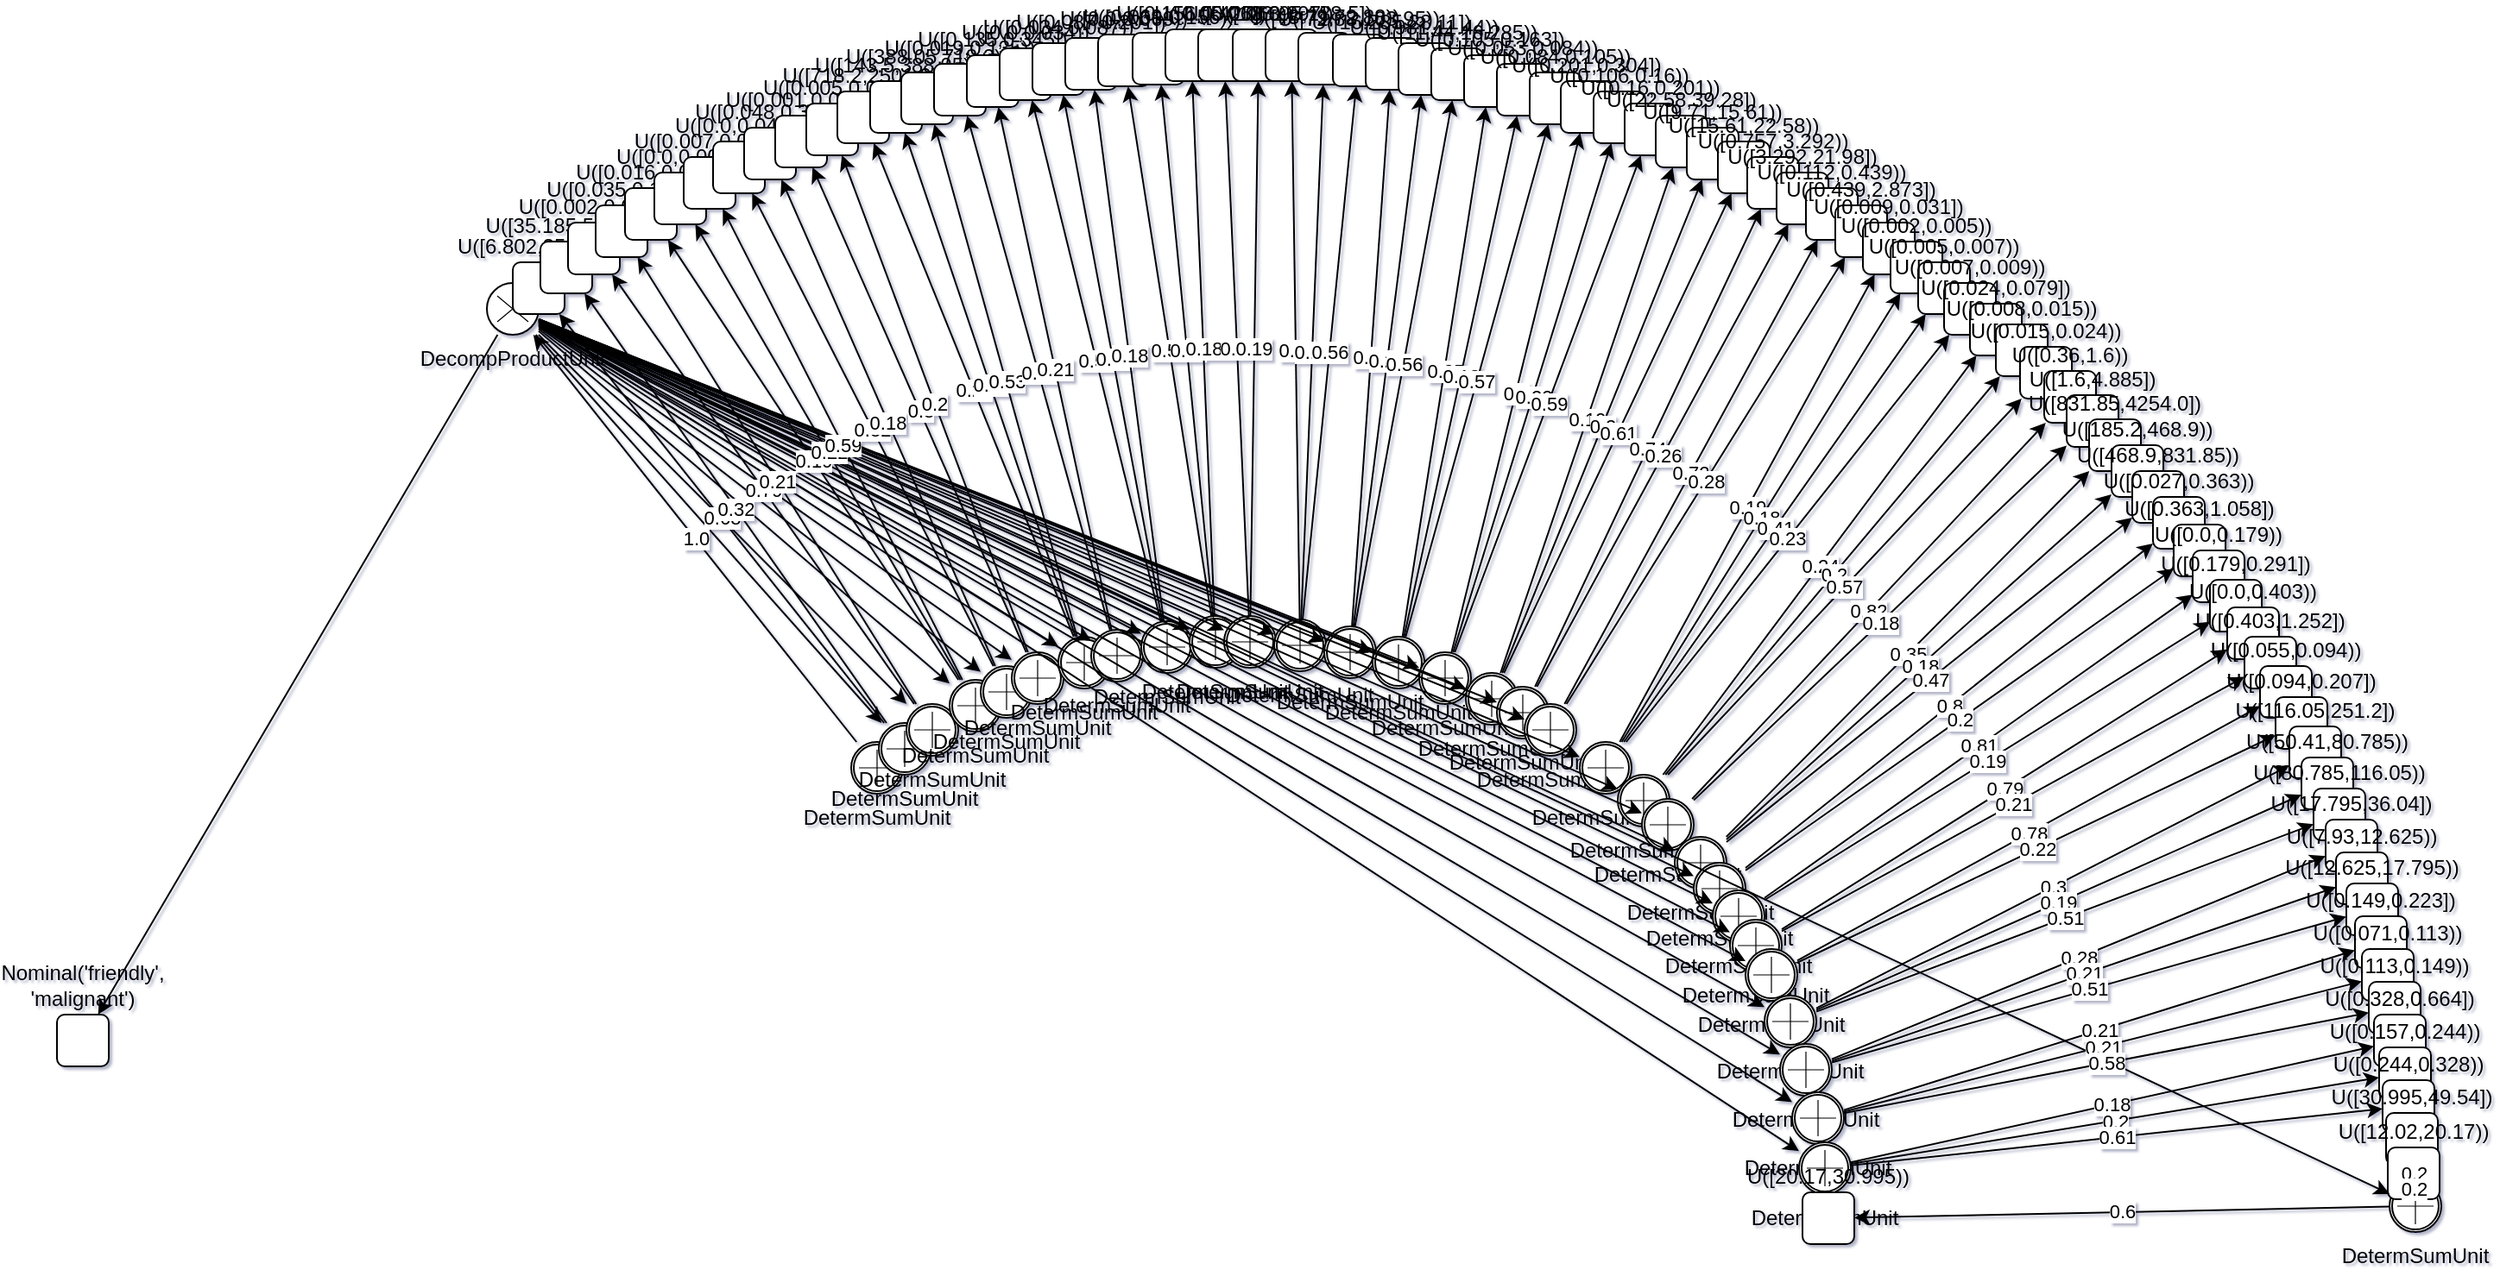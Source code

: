 <mxfile type="device" compressed="false">
    <diagram id="Structure" name="Structure">
      <mxGraphModel dx="1360" dy="1864" grid="1" gridSize="10" guides="1" tooltips="1" connect="1" arrows="1" fold="1" page="1" pageScale="1" pageWidth="827" pageHeight="1169" math="0" shadow="1">
        <root>
          <mxCell id="0" />   
          <mxCell id="1" parent="0" />
        <object id="140282356481520" label="DetermSumUnit">
      <mxCell style="shape=stencil(tZXdboQgEIWfhttGISa7l41t34PqWMmyYID96dsXRVNBZXeNJsaEGfw4mZmDiOS6pg0gnNSIfCCM0ySxb7u+BWuqGyiMC1bsDqULa6PkCW6sND2AiRoUM22WfKLk3e5pH5IXUghLYFJoLzPKWxhlwn6b3B2sP/vXWzWWfwYDqlfoogh/PY99y/YBpzvp9bGD+s31bgf2Fad7NW4zcLoeS3IbWRpukn/T4vSj5EWUs2KAc9ZoeDDyoRlDs85qWjiZ5JVUEJGk6RUi5asY5871kU3ja8HK/78ecLw3DW03ThJD+iyvo1JlwZRlMfaA4EwsIw5PIXwVqT+SA/EVFYdXEF1vF+o0FH5NZx64RoE2dm626t3smMdrNrFKUDXPKkffKcfoCStL2n02MVMXdX/VLvAH);whiteSpace=wrap;html=1;labelPosition=center;verticalLabelPosition=bottom;align=center;verticalAlign=top;" vertex="1" parent="1">
          <mxGeometry x="469" y="835" width="30" height="30" as="geometry" />
      </mxCell>
    </object><object id="140282356479312" label="DecompProductUnit">
      <mxCell style="shape=stencil(tZRvb4MgEMY/DW8bhDTr24Vu34PqWUkpEKB/9u2LopnY6tymiSG55+THkzsORJmruAFEcIXoHhGSYRzWEN8GMXcGch/FUtyhiLLzVp/gJgrfAoSqwApfZ+kHwu/hn/qjLNdKBYLQyiWZXj7AuFBhL75HWHv2VxKZwD+DB9s6jCoin/Oxm+064Gwlvym2c7+43+XAqeNsrcYtBs7+jqUsKGOXm7IDz09Hqy+qeGkGpBTGwQ9XfjiMw2F96WnkZMpKbWHCUimkjGM9UUTD64F/SnTp/rMQ7H8/D2SqN93us772KjIoCdnOQUiheohdinibhUhd7P7vgvzGRdPCkSp39R3r/FODGzW+9I3wAA==);whiteSpace=wrap;html=1;labelPosition=center;verticalLabelPosition=bottom;align=center;verticalAlign=top;" vertex="1" parent="1">
          <mxGeometry x="258" y="569" width="30" height="30" as="geometry" />
      </mxCell>
    </object><object id="140282356355520" label="DetermSumUnit">
      <mxCell style="shape=stencil(tZXdboQgEIWfhttGISa7l41t34PqWMmyYID96dsXRVNBZXeNJsaEGfw4mZmDiOS6pg0gnNSIfCCM0ySxb7u+BWuqGyiMC1bsDqULa6PkCW6sND2AiRoUM22WfKLk3e5pH5IXUghLYFJoLzPKWxhlwn6b3B2sP/vXWzWWfwYDqlfoogh/PY99y/YBpzvp9bGD+s31bgf2Fad7NW4zcLoeS3IbWRpukn/T4vSj5EWUs2KAc9ZoeDDyoRlDs85qWjiZ5JVUEJGk6RUi5asY5871kU3ja8HK/78ecLw3DW03ThJD+iyvo1JlwZRlMfaA4EwsIw5PIXwVqT+SA/EVFYdXEF1vF+o0FH5NZx64RoE2dm626t3smMdrNrFKUDXPKkffKcfoCStL2n02MVMXdX/VLvAH);whiteSpace=wrap;html=1;labelPosition=center;verticalLabelPosition=bottom;align=center;verticalAlign=top;" vertex="1" parent="1">
          <mxGeometry x="485" y="824" width="30" height="30" as="geometry" />
      </mxCell>
    </object><object id="140282356355904" label="U([6.802,35.185))">
      <mxCell style="rounded=1;whiteSpace=wrap;html=1;labelPosition=center;verticalLabelPosition=top;align=center;verticalAlign=bottom;" vertex="1" parent="1">
          <mxGeometry x="273" y="557" width="30" height="30" as="geometry" />
      </mxCell>
    </object><object id="140282356355856" label="U([35.185,542.2])">
      <mxCell style="rounded=1;whiteSpace=wrap;html=1;labelPosition=center;verticalLabelPosition=top;align=center;verticalAlign=bottom;" vertex="1" parent="1">
          <mxGeometry x="289" y="545" width="30" height="30" as="geometry" />
      </mxCell>
    </object><object id="140282356356912" label="DetermSumUnit">
      <mxCell style="shape=stencil(tZXdboQgEIWfhttGISa7l41t34PqWMmyYID96dsXRVNBZXeNJsaEGfw4mZmDiOS6pg0gnNSIfCCM0ySxb7u+BWuqGyiMC1bsDqULa6PkCW6sND2AiRoUM22WfKLk3e5pH5IXUghLYFJoLzPKWxhlwn6b3B2sP/vXWzWWfwYDqlfoogh/PY99y/YBpzvp9bGD+s31bgf2Fad7NW4zcLoeS3IbWRpukn/T4vSj5EWUs2KAc9ZoeDDyoRlDs85qWjiZ5JVUEJGk6RUi5asY5871kU3ja8HK/78ecLw3DW03ThJD+iyvo1JlwZRlMfaA4EwsIw5PIXwVqT+SA/EVFYdXEF1vF+o0FH5NZx64RoE2dm626t3smMdrNrFKUDXPKkffKcfoCStL2n02MVMXdX/VLvAH);whiteSpace=wrap;html=1;labelPosition=center;verticalLabelPosition=bottom;align=center;verticalAlign=top;" vertex="1" parent="1">
          <mxGeometry x="501" y="813" width="30" height="30" as="geometry" />
      </mxCell>
    </object><object id="140282356356768" label="U([0.002,0.035))">
      <mxCell style="rounded=1;whiteSpace=wrap;html=1;labelPosition=center;verticalLabelPosition=top;align=center;verticalAlign=bottom;" vertex="1" parent="1">
          <mxGeometry x="305" y="534" width="30" height="30" as="geometry" />
      </mxCell>
    </object><object id="140282356357008" label="U([0.035,0.135])">
      <mxCell style="rounded=1;whiteSpace=wrap;html=1;labelPosition=center;verticalLabelPosition=top;align=center;verticalAlign=bottom;" vertex="1" parent="1">
          <mxGeometry x="321" y="524" width="30" height="30" as="geometry" />
      </mxCell>
    </object><object id="140282356357104" label="DetermSumUnit">
      <mxCell style="shape=stencil(tZXdboQgEIWfhttGISa7l41t34PqWMmyYID96dsXRVNBZXeNJsaEGfw4mZmDiOS6pg0gnNSIfCCM0ySxb7u+BWuqGyiMC1bsDqULa6PkCW6sND2AiRoUM22WfKLk3e5pH5IXUghLYFJoLzPKWxhlwn6b3B2sP/vXWzWWfwYDqlfoogh/PY99y/YBpzvp9bGD+s31bgf2Fad7NW4zcLoeS3IbWRpukn/T4vSj5EWUs2KAc9ZoeDDyoRlDs85qWjiZ5JVUEJGk6RUi5asY5871kU3ja8HK/78ecLw3DW03ThJD+iyvo1JlwZRlMfaA4EwsIw5PIXwVqT+SA/EVFYdXEF1vF+o0FH5NZx64RoE2dm626t3smMdrNrFKUDXPKkffKcfoCStL2n02MVMXdX/VLvAH);whiteSpace=wrap;html=1;labelPosition=center;verticalLabelPosition=bottom;align=center;verticalAlign=top;" vertex="1" parent="1">
          <mxGeometry x="526" y="799" width="30" height="30" as="geometry" />
      </mxCell>
    </object><object id="140282356357440" label="U([0.016,0.053])">
      <mxCell style="rounded=1;whiteSpace=wrap;html=1;labelPosition=center;verticalLabelPosition=top;align=center;verticalAlign=bottom;" vertex="1" parent="1">
          <mxGeometry x="338" y="514" width="30" height="30" as="geometry" />
      </mxCell>
    </object><object id="140282356356240" label="U([0.0,0.007))">
      <mxCell style="rounded=1;whiteSpace=wrap;html=1;labelPosition=center;verticalLabelPosition=top;align=center;verticalAlign=bottom;" vertex="1" parent="1">
          <mxGeometry x="355" y="505" width="30" height="30" as="geometry" />
      </mxCell>
    </object><object id="140282356357344" label="U([0.007,0.016))">
      <mxCell style="rounded=1;whiteSpace=wrap;html=1;labelPosition=center;verticalLabelPosition=top;align=center;verticalAlign=bottom;" vertex="1" parent="1">
          <mxGeometry x="372" y="496" width="30" height="30" as="geometry" />
      </mxCell>
    </object><object id="140282356358976" label="DetermSumUnit">
      <mxCell style="shape=stencil(tZXdboQgEIWfhttGISa7l41t34PqWMmyYID96dsXRVNBZXeNJsaEGfw4mZmDiOS6pg0gnNSIfCCM0ySxb7u+BWuqGyiMC1bsDqULa6PkCW6sND2AiRoUM22WfKLk3e5pH5IXUghLYFJoLzPKWxhlwn6b3B2sP/vXWzWWfwYDqlfoogh/PY99y/YBpzvp9bGD+s31bgf2Fad7NW4zcLoeS3IbWRpukn/T4vSj5EWUs2KAc9ZoeDDyoRlDs85qWjiZ5JVUEJGk6RUi5asY5871kU3ja8HK/78ecLw3DW03ThJD+iyvo1JlwZRlMfaA4EwsIw5PIXwVqT+SA/EVFYdXEF1vF+o0FH5NZx64RoE2dm626t3smMdrNrFKUDXPKkffKcfoCStL2n02MVMXdX/VLvAH);whiteSpace=wrap;html=1;labelPosition=center;verticalLabelPosition=bottom;align=center;verticalAlign=top;" vertex="1" parent="1">
          <mxGeometry x="544" y="791" width="30" height="30" as="geometry" />
      </mxCell>
    </object><object id="140282356358688" label="U([0.0,0.048))">
      <mxCell style="rounded=1;whiteSpace=wrap;html=1;labelPosition=center;verticalLabelPosition=top;align=center;verticalAlign=bottom;" vertex="1" parent="1">
          <mxGeometry x="389" y="487" width="30" height="30" as="geometry" />
      </mxCell>
    </object><object id="140282356358640" label="U([0.048,0.396])">
      <mxCell style="rounded=1;whiteSpace=wrap;html=1;labelPosition=center;verticalLabelPosition=top;align=center;verticalAlign=bottom;" vertex="1" parent="1">
          <mxGeometry x="407" y="479" width="30" height="30" as="geometry" />
      </mxCell>
    </object><object id="140282356358928" label="DetermSumUnit">
      <mxCell style="shape=stencil(tZXdboQgEIWfhttGISa7l41t34PqWMmyYID96dsXRVNBZXeNJsaEGfw4mZmDiOS6pg0gnNSIfCCM0ySxb7u+BWuqGyiMC1bsDqULa6PkCW6sND2AiRoUM22WfKLk3e5pH5IXUghLYFJoLzPKWxhlwn6b3B2sP/vXWzWWfwYDqlfoogh/PY99y/YBpzvp9bGD+s31bgf2Fad7NW4zcLoeS3IbWRpukn/T4vSj5EWUs2KAc9ZoeDDyoRlDs85qWjiZ5JVUEJGk6RUi5asY5871kU3ja8HK/78ecLw3DW03ThJD+iyvo1JlwZRlMfaA4EwsIw5PIXwVqT+SA/EVFYdXEF1vF+o0FH5NZx64RoE2dm626t3smMdrNrFKUDXPKkffKcfoCStL2n02MVMXdX/VLvAH);whiteSpace=wrap;html=1;labelPosition=center;verticalLabelPosition=bottom;align=center;verticalAlign=top;" vertex="1" parent="1">
          <mxGeometry x="562" y="783" width="30" height="30" as="geometry" />
      </mxCell>
    </object><object id="140282355999696" label="U([0.001,0.005))">
      <mxCell style="rounded=1;whiteSpace=wrap;html=1;labelPosition=center;verticalLabelPosition=top;align=center;verticalAlign=bottom;" vertex="1" parent="1">
          <mxGeometry x="425" y="472" width="30" height="30" as="geometry" />
      </mxCell>
    </object><object id="140282355999840" label="U([0.005,0.03])">
      <mxCell style="rounded=1;whiteSpace=wrap;html=1;labelPosition=center;verticalLabelPosition=top;align=center;verticalAlign=bottom;" vertex="1" parent="1">
          <mxGeometry x="443" y="465" width="30" height="30" as="geometry" />
      </mxCell>
    </object><object id="140282356000848" label="Nominal('friendly', 'malignant')">
      <mxCell style="rounded=1;whiteSpace=wrap;html=1;labelPosition=center;verticalLabelPosition=top;align=center;verticalAlign=bottom;" vertex="1" parent="1">
          <mxGeometry x="9" y="993" width="30" height="30" as="geometry" />
      </mxCell>
    </object><object id="140282356001712" label="DetermSumUnit">
      <mxCell style="shape=stencil(tZXdboQgEIWfhttGISa7l41t34PqWMmyYID96dsXRVNBZXeNJsaEGfw4mZmDiOS6pg0gnNSIfCCM0ySxb7u+BWuqGyiMC1bsDqULa6PkCW6sND2AiRoUM22WfKLk3e5pH5IXUghLYFJoLzPKWxhlwn6b3B2sP/vXWzWWfwYDqlfoogh/PY99y/YBpzvp9bGD+s31bgf2Fad7NW4zcLoeS3IbWRpukn/T4vSj5EWUs2KAc9ZoeDDyoRlDs85qWjiZ5JVUEJGk6RUi5asY5871kU3ja8HK/78ecLw3DW03ThJD+iyvo1JlwZRlMfaA4EwsIw5PIXwVqT+SA/EVFYdXEF1vF+o0FH5NZx64RoE2dm626t3smMdrNrFKUDXPKkffKcfoCStL2n02MVMXdX/VLvAH);whiteSpace=wrap;html=1;labelPosition=center;verticalLabelPosition=bottom;align=center;verticalAlign=top;" vertex="1" parent="1">
          <mxGeometry x="589" y="774" width="30" height="30" as="geometry" />
      </mxCell>
    </object><object id="140282356001856" label="U([718.2,2501.0])">
      <mxCell style="rounded=1;whiteSpace=wrap;html=1;labelPosition=center;verticalLabelPosition=top;align=center;verticalAlign=bottom;" vertex="1" parent="1">
          <mxGeometry x="461" y="458" width="30" height="30" as="geometry" />
      </mxCell>
    </object><object id="140282356001808" label="U([143.5,388.05))">
      <mxCell style="rounded=1;whiteSpace=wrap;html=1;labelPosition=center;verticalLabelPosition=top;align=center;verticalAlign=bottom;" vertex="1" parent="1">
          <mxGeometry x="480" y="452" width="30" height="30" as="geometry" />
      </mxCell>
    </object><object id="140282356001952" label="U([388.05,718.2))">
      <mxCell style="rounded=1;whiteSpace=wrap;html=1;labelPosition=center;verticalLabelPosition=top;align=center;verticalAlign=bottom;" vertex="1" parent="1">
          <mxGeometry x="498" y="447" width="30" height="30" as="geometry" />
      </mxCell>
    </object><object id="140282356002480" label="DetermSumUnit">
      <mxCell style="shape=stencil(tZXdboQgEIWfhttGISa7l41t34PqWMmyYID96dsXRVNBZXeNJsaEGfw4mZmDiOS6pg0gnNSIfCCM0ySxb7u+BWuqGyiMC1bsDqULa6PkCW6sND2AiRoUM22WfKLk3e5pH5IXUghLYFJoLzPKWxhlwn6b3B2sP/vXWzWWfwYDqlfoogh/PY99y/YBpzvp9bGD+s31bgf2Fad7NW4zcLoeS3IbWRpukn/T4vSj5EWUs2KAc9ZoeDDyoRlDs85qWjiZ5JVUEJGk6RUi5asY5871kU3ja8HK/78ecLw3DW03ThJD+iyvo1JlwZRlMfaA4EwsIw5PIXwVqT+SA/EVFYdXEF1vF+o0FH5NZx64RoE2dm626t3smMdrNrFKUDXPKkffKcfoCStL2n02MVMXdX/VLvAH);whiteSpace=wrap;html=1;labelPosition=center;verticalLabelPosition=bottom;align=center;verticalAlign=top;" vertex="1" parent="1">
          <mxGeometry x="608" y="770" width="30" height="30" as="geometry" />
      </mxCell>
    </object><object id="140282356027840" label="U([0.019,0.135))">
      <mxCell style="rounded=1;whiteSpace=wrap;html=1;labelPosition=center;verticalLabelPosition=top;align=center;verticalAlign=bottom;" vertex="1" parent="1">
          <mxGeometry x="517" y="442" width="30" height="30" as="geometry" />
      </mxCell>
    </object><object id="140282356027792" label="U([0.135,0.345])">
      <mxCell style="rounded=1;whiteSpace=wrap;html=1;labelPosition=center;verticalLabelPosition=top;align=center;verticalAlign=bottom;" vertex="1" parent="1">
          <mxGeometry x="536" y="437" width="30" height="30" as="geometry" />
      </mxCell>
    </object><object id="140282356029088" label="DetermSumUnit">
      <mxCell style="shape=stencil(tZXdboQgEIWfhttGISa7l41t34PqWMmyYID96dsXRVNBZXeNJsaEGfw4mZmDiOS6pg0gnNSIfCCM0ySxb7u+BWuqGyiMC1bsDqULa6PkCW6sND2AiRoUM22WfKLk3e5pH5IXUghLYFJoLzPKWxhlwn6b3B2sP/vXWzWWfwYDqlfoogh/PY99y/YBpzvp9bGD+s31bgf2Fad7NW4zcLoeS3IbWRpukn/T4vSj5EWUs2KAc9ZoeDDyoRlDs85qWjiZ5JVUEJGk6RUi5asY5871kU3ja8HK/78ecLw3DW03ThJD+iyvo1JlwZRlMfaA4EwsIw5PIXwVqT+SA/EVFYdXEF1vF+o0FH5NZx64RoE2dm626t3smMdrNrFKUDXPKkffKcfoCStL2n02MVMXdX/VLvAH);whiteSpace=wrap;html=1;labelPosition=center;verticalLabelPosition=bottom;align=center;verticalAlign=top;" vertex="1" parent="1">
          <mxGeometry x="637" y="765" width="30" height="30" as="geometry" />
      </mxCell>
    </object><object id="140282356029232" label="U([0.0,0.034))">
      <mxCell style="rounded=1;whiteSpace=wrap;html=1;labelPosition=center;verticalLabelPosition=top;align=center;verticalAlign=bottom;" vertex="1" parent="1">
          <mxGeometry x="555" y="433" width="30" height="30" as="geometry" />
      </mxCell>
    </object><object id="140282356029328" label="U([0.034,0.087))">
      <mxCell style="rounded=1;whiteSpace=wrap;html=1;labelPosition=center;verticalLabelPosition=top;align=center;verticalAlign=bottom;" vertex="1" parent="1">
          <mxGeometry x="574" y="430" width="30" height="30" as="geometry" />
      </mxCell>
    </object><object id="140282356029520" label="U([0.087,0.201])">
      <mxCell style="rounded=1;whiteSpace=wrap;html=1;labelPosition=center;verticalLabelPosition=top;align=center;verticalAlign=bottom;" vertex="1" parent="1">
          <mxGeometry x="593" y="427" width="30" height="30" as="geometry" />
      </mxCell>
    </object><object id="140282356030912" label="DetermSumUnit">
      <mxCell style="shape=stencil(tZXdboQgEIWfhttGISa7l41t34PqWMmyYID96dsXRVNBZXeNJsaEGfw4mZmDiOS6pg0gnNSIfCCM0ySxb7u+BWuqGyiMC1bsDqULa6PkCW6sND2AiRoUM22WfKLk3e5pH5IXUghLYFJoLzPKWxhlwn6b3B2sP/vXWzWWfwYDqlfoogh/PY99y/YBpzvp9bGD+s31bgf2Fad7NW4zcLoeS3IbWRpukn/T4vSj5EWUs2KAc9ZoeDDyoRlDs85qWjiZ5JVUEJGk6RUi5asY5871kU3ja8HK/78ecLw3DW03ThJD+iyvo1JlwZRlMfaA4EwsIw5PIXwVqT+SA/EVFYdXEF1vF+o0FH5NZx64RoE2dm626t3smMdrNrFKUDXPKkffKcfoCStL2n02MVMXdX/VLvAH);whiteSpace=wrap;html=1;labelPosition=center;verticalLabelPosition=bottom;align=center;verticalAlign=top;" vertex="1" parent="1">
          <mxGeometry x="665" y="762" width="30" height="30" as="geometry" />
      </mxCell>
    </object><object id="140282356030624" label="U([0.0,0.069))">
      <mxCell style="rounded=1;whiteSpace=wrap;html=1;labelPosition=center;verticalLabelPosition=top;align=center;verticalAlign=bottom;" vertex="1" parent="1">
          <mxGeometry x="612" y="425" width="30" height="30" as="geometry" />
      </mxCell>
    </object><object id="140282356030528" label="U([0.069,0.156))">
      <mxCell style="rounded=1;whiteSpace=wrap;html=1;labelPosition=center;verticalLabelPosition=top;align=center;verticalAlign=bottom;" vertex="1" parent="1">
          <mxGeometry x="632" y="424" width="30" height="30" as="geometry" />
      </mxCell>
    </object><object id="140282356031008" label="U([0.156,0.427])">
      <mxCell style="rounded=1;whiteSpace=wrap;html=1;labelPosition=center;verticalLabelPosition=top;align=center;verticalAlign=bottom;" vertex="1" parent="1">
          <mxGeometry x="651" y="422" width="30" height="30" as="geometry" />
      </mxCell>
    </object><object id="140282356031392" label="DetermSumUnit">
      <mxCell style="shape=stencil(tZXdboQgEIWfhttGISa7l41t34PqWMmyYID96dsXRVNBZXeNJsaEGfw4mZmDiOS6pg0gnNSIfCCM0ySxb7u+BWuqGyiMC1bsDqULa6PkCW6sND2AiRoUM22WfKLk3e5pH5IXUghLYFJoLzPKWxhlwn6b3B2sP/vXWzWWfwYDqlfoogh/PY99y/YBpzvp9bGD+s31bgf2Fad7NW4zcLoeS3IbWRpukn/T4vSj5EWUs2KAc9ZoeDDyoRlDs85qWjiZ5JVUEJGk6RUi5asY5871kU3ja8HK/78ecLw3DW03ThJD+iyvo1JlwZRlMfaA4EwsIw5PIXwVqT+SA/EVFYdXEF1vF+o0FH5NZx64RoE2dm626t3smMdrNrFKUDXPKkffKcfoCStL2n02MVMXdX/VLvAH);whiteSpace=wrap;html=1;labelPosition=center;verticalLabelPosition=bottom;align=center;verticalAlign=top;" vertex="1" parent="1">
          <mxGeometry x="685" y="762" width="30" height="30" as="geometry" />
      </mxCell>
    </object><object id="140282356069040" label="U([0.05,0.068))">
      <mxCell style="rounded=1;whiteSpace=wrap;html=1;labelPosition=center;verticalLabelPosition=top;align=center;verticalAlign=bottom;" vertex="1" parent="1">
          <mxGeometry x="670" y="422" width="30" height="30" as="geometry" />
      </mxCell>
    </object><object id="140282356068992" label="U([0.068,0.097])">
      <mxCell style="rounded=1;whiteSpace=wrap;html=1;labelPosition=center;verticalLabelPosition=top;align=center;verticalAlign=bottom;" vertex="1" parent="1">
          <mxGeometry x="690" y="422" width="30" height="30" as="geometry" />
      </mxCell>
    </object><object id="140282356030768" label="DetermSumUnit">
      <mxCell style="shape=stencil(tZXdboQgEIWfhttGISa7l41t34PqWMmyYID96dsXRVNBZXeNJsaEGfw4mZmDiOS6pg0gnNSIfCCM0ySxb7u+BWuqGyiMC1bsDqULa6PkCW6sND2AiRoUM22WfKLk3e5pH5IXUghLYFJoLzPKWxhlwn6b3B2sP/vXWzWWfwYDqlfoogh/PY99y/YBpzvp9bGD+s31bgf2Fad7NW4zcLoeS3IbWRpukn/T4vSj5EWUs2KAc9ZoeDDyoRlDs85qWjiZ5JVUEJGk6RUi5asY5871kU3ja8HK/78ecLw3DW03ThJD+iyvo1JlwZRlMfaA4EwsIw5PIXwVqT+SA/EVFYdXEF1vF+o0FH5NZx64RoE2dm626t3smMdrNrFKUDXPKkffKcfoCStL2n02MVMXdX/VLvAH);whiteSpace=wrap;html=1;labelPosition=center;verticalLabelPosition=bottom;align=center;verticalAlign=top;" vertex="1" parent="1">
          <mxGeometry x="714" y="764" width="30" height="30" as="geometry" />
      </mxCell>
    </object><object id="140282356030816" label="U([103.95,188.5])">
      <mxCell style="rounded=1;whiteSpace=wrap;html=1;labelPosition=center;verticalLabelPosition=top;align=center;verticalAlign=bottom;" vertex="1" parent="1">
          <mxGeometry x="709" y="422" width="30" height="30" as="geometry" />
      </mxCell>
    </object><object id="140282356030480" label="U([43.79,72.88))">
      <mxCell style="rounded=1;whiteSpace=wrap;html=1;labelPosition=center;verticalLabelPosition=top;align=center;verticalAlign=bottom;" vertex="1" parent="1">
          <mxGeometry x="728" y="424" width="30" height="30" as="geometry" />
      </mxCell>
    </object><object id="140282356030144" label="U([72.88,103.95))">
      <mxCell style="rounded=1;whiteSpace=wrap;html=1;labelPosition=center;verticalLabelPosition=top;align=center;verticalAlign=bottom;" vertex="1" parent="1">
          <mxGeometry x="748" y="425" width="30" height="30" as="geometry" />
      </mxCell>
    </object><object id="140282356027648" label="DetermSumUnit">
      <mxCell style="shape=stencil(tZXdboQgEIWfhttGISa7l41t34PqWMmyYID96dsXRVNBZXeNJsaEGfw4mZmDiOS6pg0gnNSIfCCM0ySxb7u+BWuqGyiMC1bsDqULa6PkCW6sND2AiRoUM22WfKLk3e5pH5IXUghLYFJoLzPKWxhlwn6b3B2sP/vXWzWWfwYDqlfoogh/PY99y/YBpzvp9bGD+s31bgf2Fad7NW4zcLoeS3IbWRpukn/T4vSj5EWUs2KAc9ZoeDDyoRlDs85qWjiZ5JVUEJGk6RUi5asY5871kU3ja8HK/78ecLw3DW03ThJD+iyvo1JlwZRlMfaA4EwsIw5PIXwVqT+SA/EVFYdXEF1vF+o0FH5NZx64RoE2dm626t3smMdrNrFKUDXPKkffKcfoCStL2n02MVMXdX/VLvAH);whiteSpace=wrap;html=1;labelPosition=center;verticalLabelPosition=bottom;align=center;verticalAlign=top;" vertex="1" parent="1">
          <mxGeometry x="743" y="768" width="30" height="30" as="geometry" />
      </mxCell>
    </object><object id="140282356028128" label="U([16.285,28.11])">
      <mxCell style="rounded=1;whiteSpace=wrap;html=1;labelPosition=center;verticalLabelPosition=top;align=center;verticalAlign=bottom;" vertex="1" parent="1">
          <mxGeometry x="767" y="427" width="30" height="30" as="geometry" />
      </mxCell>
    </object><object id="140282356027984" label="U([6.981,11.44))">
      <mxCell style="rounded=1;whiteSpace=wrap;html=1;labelPosition=center;verticalLabelPosition=top;align=center;verticalAlign=bottom;" vertex="1" parent="1">
          <mxGeometry x="786" y="430" width="30" height="30" as="geometry" />
      </mxCell>
    </object><object id="140282356001904" label="U([11.44,16.285))">
      <mxCell style="rounded=1;whiteSpace=wrap;html=1;labelPosition=center;verticalLabelPosition=top;align=center;verticalAlign=bottom;" vertex="1" parent="1">
          <mxGeometry x="805" y="433" width="30" height="30" as="geometry" />
      </mxCell>
    </object><object id="140282356028320" label="DetermSumUnit">
      <mxCell style="shape=stencil(tZXdboQgEIWfhttGISa7l41t34PqWMmyYID96dsXRVNBZXeNJsaEGfw4mZmDiOS6pg0gnNSIfCCM0ySxb7u+BWuqGyiMC1bsDqULa6PkCW6sND2AiRoUM22WfKLk3e5pH5IXUghLYFJoLzPKWxhlwn6b3B2sP/vXWzWWfwYDqlfoogh/PY99y/YBpzvp9bGD+s31bgf2Fad7NW4zcLoeS3IbWRpukn/T4vSj5EWUs2KAc9ZoeDDyoRlDs85qWjiZ5JVUEJGk6RUi5asY5871kU3ja8HK/78ecLw3DW03ThJD+iyvo1JlwZRlMfaA4EwsIw5PIXwVqT+SA/EVFYdXEF1vF+o0FH5NZx64RoE2dm626t3smMdrNrFKUDXPKkffKcfoCStL2n02MVMXdX/VLvAH);whiteSpace=wrap;html=1;labelPosition=center;verticalLabelPosition=bottom;align=center;verticalAlign=top;" vertex="1" parent="1">
          <mxGeometry x="771" y="774" width="30" height="30" as="geometry" />
      </mxCell>
    </object><object id="140282356001424" label="U([0.105,0.163])">
      <mxCell style="rounded=1;whiteSpace=wrap;html=1;labelPosition=center;verticalLabelPosition=top;align=center;verticalAlign=bottom;" vertex="1" parent="1">
          <mxGeometry x="824" y="437" width="30" height="30" as="geometry" />
      </mxCell>
    </object><object id="140282356001280" label="U([0.053,0.084))">
      <mxCell style="rounded=1;whiteSpace=wrap;html=1;labelPosition=center;verticalLabelPosition=top;align=center;verticalAlign=bottom;" vertex="1" parent="1">
          <mxGeometry x="843" y="442" width="30" height="30" as="geometry" />
      </mxCell>
    </object><object id="140282356001328" label="U([0.084,0.105))">
      <mxCell style="rounded=1;whiteSpace=wrap;html=1;labelPosition=center;verticalLabelPosition=top;align=center;verticalAlign=bottom;" vertex="1" parent="1">
          <mxGeometry x="862" y="447" width="30" height="30" as="geometry" />
      </mxCell>
    </object><object id="140282355998784" label="DetermSumUnit">
      <mxCell style="shape=stencil(tZXdboQgEIWfhttGISa7l41t34PqWMmyYID96dsXRVNBZXeNJsaEGfw4mZmDiOS6pg0gnNSIfCCM0ySxb7u+BWuqGyiMC1bsDqULa6PkCW6sND2AiRoUM22WfKLk3e5pH5IXUghLYFJoLzPKWxhlwn6b3B2sP/vXWzWWfwYDqlfoogh/PY99y/YBpzvp9bGD+s31bgf2Fad7NW4zcLoeS3IbWRpukn/T4vSj5EWUs2KAc9ZoeDDyoRlDs85qWjiZ5JVUEJGk6RUi5asY5871kU3ja8HK/78ecLw3DW03ThJD+iyvo1JlwZRlMfaA4EwsIw5PIXwVqT+SA/EVFYdXEF1vF+o0FH5NZx64RoE2dm626t3smMdrNrFKUDXPKkffKcfoCStL2n02MVMXdX/VLvAH);whiteSpace=wrap;html=1;labelPosition=center;verticalLabelPosition=bottom;align=center;verticalAlign=top;" vertex="1" parent="1">
          <mxGeometry x="798" y="783" width="30" height="30" as="geometry" />
      </mxCell>
    </object><object id="140282356358592" label="U([0.201,0.304])">
      <mxCell style="rounded=1;whiteSpace=wrap;html=1;labelPosition=center;verticalLabelPosition=top;align=center;verticalAlign=bottom;" vertex="1" parent="1">
          <mxGeometry x="880" y="452" width="30" height="30" as="geometry" />
      </mxCell>
    </object><object id="140282356358112" label="U([0.106,0.16))">
      <mxCell style="rounded=1;whiteSpace=wrap;html=1;labelPosition=center;verticalLabelPosition=top;align=center;verticalAlign=bottom;" vertex="1" parent="1">
          <mxGeometry x="899" y="458" width="30" height="30" as="geometry" />
      </mxCell>
    </object><object id="140282356358544" label="U([0.16,0.201))">
      <mxCell style="rounded=1;whiteSpace=wrap;html=1;labelPosition=center;verticalLabelPosition=top;align=center;verticalAlign=bottom;" vertex="1" parent="1">
          <mxGeometry x="917" y="465" width="30" height="30" as="geometry" />
      </mxCell>
    </object><object id="140282356356672" label="DetermSumUnit">
      <mxCell style="shape=stencil(tZXdboQgEIWfhttGISa7l41t34PqWMmyYID96dsXRVNBZXeNJsaEGfw4mZmDiOS6pg0gnNSIfCCM0ySxb7u+BWuqGyiMC1bsDqULa6PkCW6sND2AiRoUM22WfKLk3e5pH5IXUghLYFJoLzPKWxhlwn6b3B2sP/vXWzWWfwYDqlfoogh/PY99y/YBpzvp9bGD+s31bgf2Fad7NW4zcLoeS3IbWRpukn/T4vSj5EWUs2KAc9ZoeDDyoRlDs85qWjiZ5JVUEJGk6RUi5asY5871kU3ja8HK/78ecLw3DW03ThJD+iyvo1JlwZRlMfaA4EwsIw5PIXwVqT+SA/EVFYdXEF1vF+o0FH5NZx64RoE2dm626t3smMdrNrFKUDXPKkffKcfoCStL2n02MVMXdX/VLvAH);whiteSpace=wrap;html=1;labelPosition=center;verticalLabelPosition=bottom;align=center;verticalAlign=top;" vertex="1" parent="1">
          <mxGeometry x="825" y="795" width="30" height="30" as="geometry" />
      </mxCell>
    </object><object id="140282356069280" label="U([22.58,39.28])">
      <mxCell style="rounded=1;whiteSpace=wrap;html=1;labelPosition=center;verticalLabelPosition=top;align=center;verticalAlign=bottom;" vertex="1" parent="1">
          <mxGeometry x="935" y="472" width="30" height="30" as="geometry" />
      </mxCell>
    </object><object id="140282356069616" label="U([9.71,15.61))">
      <mxCell style="rounded=1;whiteSpace=wrap;html=1;labelPosition=center;verticalLabelPosition=top;align=center;verticalAlign=bottom;" vertex="1" parent="1">
          <mxGeometry x="953" y="479" width="30" height="30" as="geometry" />
      </mxCell>
    </object><object id="140282356070240" label="U([15.61,22.58))">
      <mxCell style="rounded=1;whiteSpace=wrap;html=1;labelPosition=center;verticalLabelPosition=top;align=center;verticalAlign=bottom;" vertex="1" parent="1">
          <mxGeometry x="971" y="487" width="30" height="30" as="geometry" />
      </mxCell>
    </object><object id="140282356071248" label="DetermSumUnit">
      <mxCell style="shape=stencil(tZXdboQgEIWfhttGISa7l41t34PqWMmyYID96dsXRVNBZXeNJsaEGfw4mZmDiOS6pg0gnNSIfCCM0ySxb7u+BWuqGyiMC1bsDqULa6PkCW6sND2AiRoUM22WfKLk3e5pH5IXUghLYFJoLzPKWxhlwn6b3B2sP/vXWzWWfwYDqlfoogh/PY99y/YBpzvp9bGD+s31bgf2Fad7NW4zcLoeS3IbWRpukn/T4vSj5EWUs2KAc9ZoeDDyoRlDs85qWjiZ5JVUEJGk6RUi5asY5871kU3ja8HK/78ecLw3DW03ThJD+iyvo1JlwZRlMfaA4EwsIw5PIXwVqT+SA/EVFYdXEF1vF+o0FH5NZx64RoE2dm626t3smMdrNrFKUDXPKkffKcfoCStL2n02MVMXdX/VLvAH);whiteSpace=wrap;html=1;labelPosition=center;verticalLabelPosition=bottom;align=center;verticalAlign=top;" vertex="1" parent="1">
          <mxGeometry x="843" y="803" width="30" height="30" as="geometry" />
      </mxCell>
    </object><object id="140282356070960" label="U([0.757,3.292))">
      <mxCell style="rounded=1;whiteSpace=wrap;html=1;labelPosition=center;verticalLabelPosition=top;align=center;verticalAlign=bottom;" vertex="1" parent="1">
          <mxGeometry x="988" y="496" width="30" height="30" as="geometry" />
      </mxCell>
    </object><object id="140282356070912" label="U([3.292,21.98])">
      <mxCell style="rounded=1;whiteSpace=wrap;html=1;labelPosition=center;verticalLabelPosition=top;align=center;verticalAlign=bottom;" vertex="1" parent="1">
          <mxGeometry x="1005" y="505" width="30" height="30" as="geometry" />
      </mxCell>
    </object><object id="140282356072208" label="DetermSumUnit">
      <mxCell style="shape=stencil(tZXdboQgEIWfhttGISa7l41t34PqWMmyYID96dsXRVNBZXeNJsaEGfw4mZmDiOS6pg0gnNSIfCCM0ySxb7u+BWuqGyiMC1bsDqULa6PkCW6sND2AiRoUM22WfKLk3e5pH5IXUghLYFJoLzPKWxhlwn6b3B2sP/vXWzWWfwYDqlfoogh/PY99y/YBpzvp9bGD+s31bgf2Fad7NW4zcLoeS3IbWRpukn/T4vSj5EWUs2KAc9ZoeDDyoRlDs85qWjiZ5JVUEJGk6RUi5asY5871kU3ja8HK/78ecLw3DW03ThJD+iyvo1JlwZRlMfaA4EwsIw5PIXwVqT+SA/EVFYdXEF1vF+o0FH5NZx64RoE2dm626t3smMdrNrFKUDXPKkffKcfoCStL2n02MVMXdX/VLvAH);whiteSpace=wrap;html=1;labelPosition=center;verticalLabelPosition=bottom;align=center;verticalAlign=top;" vertex="1" parent="1">
          <mxGeometry x="859" y="813" width="30" height="30" as="geometry" />
      </mxCell>
    </object><object id="140282356101184" label="U([0.112,0.439))">
      <mxCell style="rounded=1;whiteSpace=wrap;html=1;labelPosition=center;verticalLabelPosition=top;align=center;verticalAlign=bottom;" vertex="1" parent="1">
          <mxGeometry x="1022" y="514" width="30" height="30" as="geometry" />
      </mxCell>
    </object><object id="140282356101376" label="U([0.439,2.873])">
      <mxCell style="rounded=1;whiteSpace=wrap;html=1;labelPosition=center;verticalLabelPosition=top;align=center;verticalAlign=bottom;" vertex="1" parent="1">
          <mxGeometry x="1039" y="524" width="30" height="30" as="geometry" />
      </mxCell>
    </object><object id="140282356102240" label="DetermSumUnit">
      <mxCell style="shape=stencil(tZXdboQgEIWfhttGISa7l41t34PqWMmyYID96dsXRVNBZXeNJsaEGfw4mZmDiOS6pg0gnNSIfCCM0ySxb7u+BWuqGyiMC1bsDqULa6PkCW6sND2AiRoUM22WfKLk3e5pH5IXUghLYFJoLzPKWxhlwn6b3B2sP/vXWzWWfwYDqlfoogh/PY99y/YBpzvp9bGD+s31bgf2Fad7NW4zcLoeS3IbWRpukn/T4vSj5EWUs2KAc9ZoeDDyoRlDs85qWjiZ5JVUEJGk6RUi5asY5871kU3ja8HK/78ecLw3DW03ThJD+iyvo1JlwZRlMfaA4EwsIw5PIXwVqT+SA/EVFYdXEF1vF+o0FH5NZx64RoE2dm626t3smMdrNrFKUDXPKkffKcfoCStL2n02MVMXdX/VLvAH);whiteSpace=wrap;html=1;labelPosition=center;verticalLabelPosition=bottom;align=center;verticalAlign=top;" vertex="1" parent="1">
          <mxGeometry x="891" y="835" width="30" height="30" as="geometry" />
      </mxCell>
    </object><object id="140282356102528" label="U([0.009,0.031])">
      <mxCell style="rounded=1;whiteSpace=wrap;html=1;labelPosition=center;verticalLabelPosition=top;align=center;verticalAlign=bottom;" vertex="1" parent="1">
          <mxGeometry x="1055" y="534" width="30" height="30" as="geometry" />
      </mxCell>
    </object><object id="140282356102480" label="U([0.002,0.005))">
      <mxCell style="rounded=1;whiteSpace=wrap;html=1;labelPosition=center;verticalLabelPosition=top;align=center;verticalAlign=bottom;" vertex="1" parent="1">
          <mxGeometry x="1071" y="545" width="30" height="30" as="geometry" />
      </mxCell>
    </object><object id="140282356102384" label="U([0.005,0.007))">
      <mxCell style="rounded=1;whiteSpace=wrap;html=1;labelPosition=center;verticalLabelPosition=top;align=center;verticalAlign=bottom;" vertex="1" parent="1">
          <mxGeometry x="1087" y="557" width="30" height="30" as="geometry" />
      </mxCell>
    </object><object id="140282356103008" label="U([0.007,0.009))">
      <mxCell style="rounded=1;whiteSpace=wrap;html=1;labelPosition=center;verticalLabelPosition=top;align=center;verticalAlign=bottom;" vertex="1" parent="1">
          <mxGeometry x="1102" y="569" width="30" height="30" as="geometry" />
      </mxCell>
    </object><object id="140282356104112" label="DetermSumUnit">
      <mxCell style="shape=stencil(tZXdboQgEIWfhttGISa7l41t34PqWMmyYID96dsXRVNBZXeNJsaEGfw4mZmDiOS6pg0gnNSIfCCM0ySxb7u+BWuqGyiMC1bsDqULa6PkCW6sND2AiRoUM22WfKLk3e5pH5IXUghLYFJoLzPKWxhlwn6b3B2sP/vXWzWWfwYDqlfoogh/PY99y/YBpzvp9bGD+s31bgf2Fad7NW4zcLoeS3IbWRpukn/T4vSj5EWUs2KAc9ZoeDDyoRlDs85qWjiZ5JVUEJGk6RUi5asY5871kU3ja8HK/78ecLw3DW03ThJD+iyvo1JlwZRlMfaA4EwsIw5PIXwVqT+SA/EVFYdXEF1vF+o0FH5NZx64RoE2dm626t3smMdrNrFKUDXPKkffKcfoCStL2n02MVMXdX/VLvAH);whiteSpace=wrap;html=1;labelPosition=center;verticalLabelPosition=bottom;align=center;verticalAlign=top;" vertex="1" parent="1">
          <mxGeometry x="913" y="854" width="30" height="30" as="geometry" />
      </mxCell>
    </object><object id="140282356103920" label="U([0.024,0.079])">
      <mxCell style="rounded=1;whiteSpace=wrap;html=1;labelPosition=center;verticalLabelPosition=top;align=center;verticalAlign=bottom;" vertex="1" parent="1">
          <mxGeometry x="1117" y="581" width="30" height="30" as="geometry" />
      </mxCell>
    </object><object id="140282356103872" label="U([0.008,0.015))">
      <mxCell style="rounded=1;whiteSpace=wrap;html=1;labelPosition=center;verticalLabelPosition=top;align=center;verticalAlign=bottom;" vertex="1" parent="1">
          <mxGeometry x="1132" y="593" width="30" height="30" as="geometry" />
      </mxCell>
    </object><object id="140282356104208" label="U([0.015,0.024))">
      <mxCell style="rounded=1;whiteSpace=wrap;html=1;labelPosition=center;verticalLabelPosition=top;align=center;verticalAlign=bottom;" vertex="1" parent="1">
          <mxGeometry x="1146" y="606" width="30" height="30" as="geometry" />
      </mxCell>
    </object><object id="140282356103536" label="DetermSumUnit">
      <mxCell style="shape=stencil(tZXdboQgEIWfhttGISa7l41t34PqWMmyYID96dsXRVNBZXeNJsaEGfw4mZmDiOS6pg0gnNSIfCCM0ySxb7u+BWuqGyiMC1bsDqULa6PkCW6sND2AiRoUM22WfKLk3e5pH5IXUghLYFJoLzPKWxhlwn6b3B2sP/vXWzWWfwYDqlfoogh/PY99y/YBpzvp9bGD+s31bgf2Fad7NW4zcLoeS3IbWRpukn/T4vSj5EWUs2KAc9ZoeDDyoRlDs85qWjiZ5JVUEJGk6RUi5asY5871kU3ja8HK/78ecLw3DW03ThJD+iyvo1JlwZRlMfaA4EwsIw5PIXwVqT+SA/EVFYdXEF1vF+o0FH5NZx64RoE2dm626t3smMdrNrFKUDXPKkffKcfoCStL2n02MVMXdX/VLvAH);whiteSpace=wrap;html=1;labelPosition=center;verticalLabelPosition=bottom;align=center;verticalAlign=top;" vertex="1" parent="1">
          <mxGeometry x="927" y="868" width="30" height="30" as="geometry" />
      </mxCell>
    </object><object id="140282356103824" label="U([0.36,1.6))">
      <mxCell style="rounded=1;whiteSpace=wrap;html=1;labelPosition=center;verticalLabelPosition=top;align=center;verticalAlign=bottom;" vertex="1" parent="1">
          <mxGeometry x="1160" y="620" width="30" height="30" as="geometry" />
      </mxCell>
    </object><object id="140282356103632" label="U([1.6,4.885])">
      <mxCell style="rounded=1;whiteSpace=wrap;html=1;labelPosition=center;verticalLabelPosition=top;align=center;verticalAlign=bottom;" vertex="1" parent="1">
          <mxGeometry x="1173" y="634" width="30" height="30" as="geometry" />
      </mxCell>
    </object><object id="140282356101424" label="DetermSumUnit">
      <mxCell style="shape=stencil(tZXdboQgEIWfhttGISa7l41t34PqWMmyYID96dsXRVNBZXeNJsaEGfw4mZmDiOS6pg0gnNSIfCCM0ySxb7u+BWuqGyiMC1bsDqULa6PkCW6sND2AiRoUM22WfKLk3e5pH5IXUghLYFJoLzPKWxhlwn6b3B2sP/vXWzWWfwYDqlfoogh/PY99y/YBpzvp9bGD+s31bgf2Fad7NW4zcLoeS3IbWRpukn/T4vSj5EWUs2KAc9ZoeDDyoRlDs85qWjiZ5JVUEJGk6RUi5asY5871kU3ja8HK/78ecLw3DW03ThJD+iyvo1JlwZRlMfaA4EwsIw5PIXwVqT+SA/EVFYdXEF1vF+o0FH5NZx64RoE2dm626t3smMdrNrFKUDXPKkffKcfoCStL2n02MVMXdX/VLvAH);whiteSpace=wrap;html=1;labelPosition=center;verticalLabelPosition=bottom;align=center;verticalAlign=top;" vertex="1" parent="1">
          <mxGeometry x="946" y="890" width="30" height="30" as="geometry" />
      </mxCell>
    </object><object id="140282356072304" label="U([831.85,4254.0])">
      <mxCell style="rounded=1;whiteSpace=wrap;html=1;labelPosition=center;verticalLabelPosition=top;align=center;verticalAlign=bottom;" vertex="1" parent="1">
          <mxGeometry x="1186" y="648" width="30" height="30" as="geometry" />
      </mxCell>
    </object><object id="140282356072352" label="U([185.2,468.9))">
      <mxCell style="rounded=1;whiteSpace=wrap;html=1;labelPosition=center;verticalLabelPosition=top;align=center;verticalAlign=bottom;" vertex="1" parent="1">
          <mxGeometry x="1199" y="663" width="30" height="30" as="geometry" />
      </mxCell>
    </object><object id="140282356072160" label="U([468.9,831.85))">
      <mxCell style="rounded=1;whiteSpace=wrap;html=1;labelPosition=center;verticalLabelPosition=top;align=center;verticalAlign=bottom;" vertex="1" parent="1">
          <mxGeometry x="1211" y="678" width="30" height="30" as="geometry" />
      </mxCell>
    </object><object id="140282356070576" label="DetermSumUnit">
      <mxCell style="shape=stencil(tZXdboQgEIWfhttGISa7l41t34PqWMmyYID96dsXRVNBZXeNJsaEGfw4mZmDiOS6pg0gnNSIfCCM0ySxb7u+BWuqGyiMC1bsDqULa6PkCW6sND2AiRoUM22WfKLk3e5pH5IXUghLYFJoLzPKWxhlwn6b3B2sP/vXWzWWfwYDqlfoogh/PY99y/YBpzvp9bGD+s31bgf2Fad7NW4zcLoeS3IbWRpukn/T4vSj5EWUs2KAc9ZoeDDyoRlDs85qWjiZ5JVUEJGk6RUi5asY5871kU3ja8HK/78ecLw3DW03ThJD+iyvo1JlwZRlMfaA4EwsIw5PIXwVqT+SA/EVFYdXEF1vF+o0FH5NZx64RoE2dm626t3smMdrNrFKUDXPKkffKcfoCStL2n02MVMXdX/VLvAH);whiteSpace=wrap;html=1;labelPosition=center;verticalLabelPosition=bottom;align=center;verticalAlign=top;" vertex="1" parent="1">
          <mxGeometry x="957" y="905" width="30" height="30" as="geometry" />
      </mxCell>
    </object><object id="140282356356864" label="U([0.027,0.363))">
      <mxCell style="rounded=1;whiteSpace=wrap;html=1;labelPosition=center;verticalLabelPosition=top;align=center;verticalAlign=bottom;" vertex="1" parent="1">
          <mxGeometry x="1223" y="693" width="30" height="30" as="geometry" />
      </mxCell>
    </object><object id="140282356356624" label="U([0.363,1.058])">
      <mxCell style="rounded=1;whiteSpace=wrap;html=1;labelPosition=center;verticalLabelPosition=top;align=center;verticalAlign=bottom;" vertex="1" parent="1">
          <mxGeometry x="1235" y="709" width="30" height="30" as="geometry" />
      </mxCell>
    </object><object id="140282356356576" label="DetermSumUnit">
      <mxCell style="shape=stencil(tZXdboQgEIWfhttGISa7l41t34PqWMmyYID96dsXRVNBZXeNJsaEGfw4mZmDiOS6pg0gnNSIfCCM0ySxb7u+BWuqGyiMC1bsDqULa6PkCW6sND2AiRoUM22WfKLk3e5pH5IXUghLYFJoLzPKWxhlwn6b3B2sP/vXWzWWfwYDqlfoogh/PY99y/YBpzvp9bGD+s31bgf2Fad7NW4zcLoeS3IbWRpukn/T4vSj5EWUs2KAc9ZoeDDyoRlDs85qWjiZ5JVUEJGk6RUi5asY5871kU3ja8HK/78ecLw3DW03ThJD+iyvo1JlwZRlMfaA4EwsIw5PIXwVqT+SA/EVFYdXEF1vF+o0FH5NZx64RoE2dm626t3smMdrNrFKUDXPKkffKcfoCStL2n02MVMXdX/VLvAH);whiteSpace=wrap;html=1;labelPosition=center;verticalLabelPosition=bottom;align=center;verticalAlign=top;" vertex="1" parent="1">
          <mxGeometry x="968" y="921" width="30" height="30" as="geometry" />
      </mxCell>
    </object><object id="140282355999216" label="U([0.0,0.179))">
      <mxCell style="rounded=1;whiteSpace=wrap;html=1;labelPosition=center;verticalLabelPosition=top;align=center;verticalAlign=bottom;" vertex="1" parent="1">
          <mxGeometry x="1246" y="724" width="30" height="30" as="geometry" />
      </mxCell>
    </object><object id="140282355999168" label="U([0.179,0.291])">
      <mxCell style="rounded=1;whiteSpace=wrap;html=1;labelPosition=center;verticalLabelPosition=top;align=center;verticalAlign=bottom;" vertex="1" parent="1">
          <mxGeometry x="1256" y="741" width="30" height="30" as="geometry" />
      </mxCell>
    </object><object id="140282356001520" label="DetermSumUnit">
      <mxCell style="shape=stencil(tZXdboQgEIWfhttGISa7l41t34PqWMmyYID96dsXRVNBZXeNJsaEGfw4mZmDiOS6pg0gnNSIfCCM0ySxb7u+BWuqGyiMC1bsDqULa6PkCW6sND2AiRoUM22WfKLk3e5pH5IXUghLYFJoLzPKWxhlwn6b3B2sP/vXWzWWfwYDqlfoogh/PY99y/YBpzvp9bGD+s31bgf2Fad7NW4zcLoeS3IbWRpukn/T4vSj5EWUs2KAc9ZoeDDyoRlDs85qWjiZ5JVUEJGk6RUi5asY5871kU3ja8HK/78ecLw3DW03ThJD+iyvo1JlwZRlMfaA4EwsIw5PIXwVqT+SA/EVFYdXEF1vF+o0FH5NZx64RoE2dm626t3smMdrNrFKUDXPKkffKcfoCStL2n02MVMXdX/VLvAH);whiteSpace=wrap;html=1;labelPosition=center;verticalLabelPosition=bottom;align=center;verticalAlign=top;" vertex="1" parent="1">
          <mxGeometry x="978" y="938" width="30" height="30" as="geometry" />
      </mxCell>
    </object><object id="140282356030096" label="U([0.0,0.403))">
      <mxCell style="rounded=1;whiteSpace=wrap;html=1;labelPosition=center;verticalLabelPosition=top;align=center;verticalAlign=bottom;" vertex="1" parent="1">
          <mxGeometry x="1266" y="757" width="30" height="30" as="geometry" />
      </mxCell>
    </object><object id="140282356028896" label="U([0.403,1.252])">
      <mxCell style="rounded=1;whiteSpace=wrap;html=1;labelPosition=center;verticalLabelPosition=top;align=center;verticalAlign=bottom;" vertex="1" parent="1">
          <mxGeometry x="1276" y="774" width="30" height="30" as="geometry" />
      </mxCell>
    </object><object id="140282356029184" label="DetermSumUnit">
      <mxCell style="shape=stencil(tZXdboQgEIWfhttGISa7l41t34PqWMmyYID96dsXRVNBZXeNJsaEGfw4mZmDiOS6pg0gnNSIfCCM0ySxb7u+BWuqGyiMC1bsDqULa6PkCW6sND2AiRoUM22WfKLk3e5pH5IXUghLYFJoLzPKWxhlwn6b3B2sP/vXWzWWfwYDqlfoogh/PY99y/YBpzvp9bGD+s31bgf2Fad7NW4zcLoeS3IbWRpukn/T4vSj5EWUs2KAc9ZoeDDyoRlDs85qWjiZ5JVUEJGk6RUi5asY5871kU3ja8HK/78ecLw3DW03ThJD+iyvo1JlwZRlMfaA4EwsIw5PIXwVqT+SA/EVFYdXEF1vF+o0FH5NZx64RoE2dm626t3smMdrNrFKUDXPKkffKcfoCStL2n02MVMXdX/VLvAH);whiteSpace=wrap;html=1;labelPosition=center;verticalLabelPosition=bottom;align=center;verticalAlign=top;" vertex="1" parent="1">
          <mxGeometry x="987" y="955" width="30" height="30" as="geometry" />
      </mxCell>
    </object><object id="140282356138912" label="U([0.055,0.094))">
      <mxCell style="rounded=1;whiteSpace=wrap;html=1;labelPosition=center;verticalLabelPosition=top;align=center;verticalAlign=bottom;" vertex="1" parent="1">
          <mxGeometry x="1285" y="791" width="30" height="30" as="geometry" />
      </mxCell>
    </object><object id="140282356139056" label="U([0.094,0.207])">
      <mxCell style="rounded=1;whiteSpace=wrap;html=1;labelPosition=center;verticalLabelPosition=top;align=center;verticalAlign=bottom;" vertex="1" parent="1">
          <mxGeometry x="1294" y="809" width="30" height="30" as="geometry" />
      </mxCell>
    </object><object id="140282356140064" label="DetermSumUnit">
      <mxCell style="shape=stencil(tZXdboQgEIWfhttGISa7l41t34PqWMmyYID96dsXRVNBZXeNJsaEGfw4mZmDiOS6pg0gnNSIfCCM0ySxb7u+BWuqGyiMC1bsDqULa6PkCW6sND2AiRoUM22WfKLk3e5pH5IXUghLYFJoLzPKWxhlwn6b3B2sP/vXWzWWfwYDqlfoogh/PY99y/YBpzvp9bGD+s31bgf2Fad7NW4zcLoeS3IbWRpukn/T4vSj5EWUs2KAc9ZoeDDyoRlDs85qWjiZ5JVUEJGk6RUi5asY5871kU3ja8HK/78ecLw3DW03ThJD+iyvo1JlwZRlMfaA4EwsIw5PIXwVqT+SA/EVFYdXEF1vF+o0FH5NZx64RoE2dm626t3smMdrNrFKUDXPKkffKcfoCStL2n02MVMXdX/VLvAH);whiteSpace=wrap;html=1;labelPosition=center;verticalLabelPosition=bottom;align=center;verticalAlign=top;" vertex="1" parent="1">
          <mxGeometry x="998" y="982" width="30" height="30" as="geometry" />
      </mxCell>
    </object><object id="140282356140352" label="U([116.05,251.2])">
      <mxCell style="rounded=1;whiteSpace=wrap;html=1;labelPosition=center;verticalLabelPosition=top;align=center;verticalAlign=bottom;" vertex="1" parent="1">
          <mxGeometry x="1302" y="826" width="30" height="30" as="geometry" />
      </mxCell>
    </object><object id="140282356140304" label="U([50.41,80.785))">
      <mxCell style="rounded=1;whiteSpace=wrap;html=1;labelPosition=center;verticalLabelPosition=top;align=center;verticalAlign=bottom;" vertex="1" parent="1">
          <mxGeometry x="1309" y="844" width="30" height="30" as="geometry" />
      </mxCell>
    </object><object id="140282356140256" label="U([80.785,116.05))">
      <mxCell style="rounded=1;whiteSpace=wrap;html=1;labelPosition=center;verticalLabelPosition=top;align=center;verticalAlign=bottom;" vertex="1" parent="1">
          <mxGeometry x="1316" y="862" width="30" height="30" as="geometry" />
      </mxCell>
    </object><object id="140282356141888" label="DetermSumUnit">
      <mxCell style="shape=stencil(tZXdboQgEIWfhttGISa7l41t34PqWMmyYID96dsXRVNBZXeNJsaEGfw4mZmDiOS6pg0gnNSIfCCM0ySxb7u+BWuqGyiMC1bsDqULa6PkCW6sND2AiRoUM22WfKLk3e5pH5IXUghLYFJoLzPKWxhlwn6b3B2sP/vXWzWWfwYDqlfoogh/PY99y/YBpzvp9bGD+s31bgf2Fad7NW4zcLoeS3IbWRpukn/T4vSj5EWUs2KAc9ZoeDDyoRlDs85qWjiZ5JVUEJGk6RUi5asY5871kU3ja8HK/78ecLw3DW03ThJD+iyvo1JlwZRlMfaA4EwsIw5PIXwVqT+SA/EVFYdXEF1vF+o0FH5NZx64RoE2dm626t3smMdrNrFKUDXPKkffKcfoCStL2n02MVMXdX/VLvAH);whiteSpace=wrap;html=1;labelPosition=center;verticalLabelPosition=bottom;align=center;verticalAlign=top;" vertex="1" parent="1">
          <mxGeometry x="1007" y="1010" width="30" height="30" as="geometry" />
      </mxCell>
    </object><object id="140282356141552" label="U([17.795,36.04])">
      <mxCell style="rounded=1;whiteSpace=wrap;html=1;labelPosition=center;verticalLabelPosition=top;align=center;verticalAlign=bottom;" vertex="1" parent="1">
          <mxGeometry x="1323" y="880" width="30" height="30" as="geometry" />
      </mxCell>
    </object><object id="140282356141504" label="U([7.93,12.625))">
      <mxCell style="rounded=1;whiteSpace=wrap;html=1;labelPosition=center;verticalLabelPosition=top;align=center;verticalAlign=bottom;" vertex="1" parent="1">
          <mxGeometry x="1329" y="899" width="30" height="30" as="geometry" />
      </mxCell>
    </object><object id="140282356166960" label="U([12.625,17.795))">
      <mxCell style="rounded=1;whiteSpace=wrap;html=1;labelPosition=center;verticalLabelPosition=top;align=center;verticalAlign=bottom;" vertex="1" parent="1">
          <mxGeometry x="1335" y="917" width="30" height="30" as="geometry" />
      </mxCell>
    </object><object id="140282356141984" label="DetermSumUnit">
      <mxCell style="shape=stencil(tZXdboQgEIWfhttGISa7l41t34PqWMmyYID96dsXRVNBZXeNJsaEGfw4mZmDiOS6pg0gnNSIfCCM0ySxb7u+BWuqGyiMC1bsDqULa6PkCW6sND2AiRoUM22WfKLk3e5pH5IXUghLYFJoLzPKWxhlwn6b3B2sP/vXWzWWfwYDqlfoogh/PY99y/YBpzvp9bGD+s31bgf2Fad7NW4zcLoeS3IbWRpukn/T4vSj5EWUs2KAc9ZoeDDyoRlDs85qWjiZ5JVUEJGk6RUi5asY5871kU3ja8HK/78ecLw3DW03ThJD+iyvo1JlwZRlMfaA4EwsIw5PIXwVqT+SA/EVFYdXEF1vF+o0FH5NZx64RoE2dm626t3smMdrNrFKUDXPKkffKcfoCStL2n02MVMXdX/VLvAH);whiteSpace=wrap;html=1;labelPosition=center;verticalLabelPosition=bottom;align=center;verticalAlign=top;" vertex="1" parent="1">
          <mxGeometry x="1014" y="1038" width="30" height="30" as="geometry" />
      </mxCell>
    </object><object id="140282356167680" label="U([0.149,0.223])">
      <mxCell style="rounded=1;whiteSpace=wrap;html=1;labelPosition=center;verticalLabelPosition=top;align=center;verticalAlign=bottom;" vertex="1" parent="1">
          <mxGeometry x="1340" y="936" width="30" height="30" as="geometry" />
      </mxCell>
    </object><object id="140282356167632" label="U([0.071,0.113))">
      <mxCell style="rounded=1;whiteSpace=wrap;html=1;labelPosition=center;verticalLabelPosition=top;align=center;verticalAlign=bottom;" vertex="1" parent="1">
          <mxGeometry x="1344" y="955" width="30" height="30" as="geometry" />
      </mxCell>
    </object><object id="140282356167776" label="U([0.113,0.149))">
      <mxCell style="rounded=1;whiteSpace=wrap;html=1;labelPosition=center;verticalLabelPosition=top;align=center;verticalAlign=bottom;" vertex="1" parent="1">
          <mxGeometry x="1348" y="974" width="30" height="30" as="geometry" />
      </mxCell>
    </object><object id="140282356169504" label="DetermSumUnit">
      <mxCell style="shape=stencil(tZXdboQgEIWfhttGISa7l41t34PqWMmyYID96dsXRVNBZXeNJsaEGfw4mZmDiOS6pg0gnNSIfCCM0ySxb7u+BWuqGyiMC1bsDqULa6PkCW6sND2AiRoUM22WfKLk3e5pH5IXUghLYFJoLzPKWxhlwn6b3B2sP/vXWzWWfwYDqlfoogh/PY99y/YBpzvp9bGD+s31bgf2Fad7NW4zcLoeS3IbWRpukn/T4vSj5EWUs2KAc9ZoeDDyoRlDs85qWjiZ5JVUEJGk6RUi5asY5871kU3ja8HK/78ecLw3DW03ThJD+iyvo1JlwZRlMfaA4EwsIw5PIXwVqT+SA/EVFYdXEF1vF+o0FH5NZx64RoE2dm626t3smMdrNrFKUDXPKkffKcfoCStL2n02MVMXdX/VLvAH);whiteSpace=wrap;html=1;labelPosition=center;verticalLabelPosition=bottom;align=center;verticalAlign=top;" vertex="1" parent="1">
          <mxGeometry x="1018" y="1067" width="30" height="30" as="geometry" />
      </mxCell>
    </object><object id="140282356169168" label="U([0.328,0.664])">
      <mxCell style="rounded=1;whiteSpace=wrap;html=1;labelPosition=center;verticalLabelPosition=top;align=center;verticalAlign=bottom;" vertex="1" parent="1">
          <mxGeometry x="1351" y="993" width="30" height="30" as="geometry" />
      </mxCell>
    </object><object id="140282356169120" label="U([0.157,0.244))">
      <mxCell style="rounded=1;whiteSpace=wrap;html=1;labelPosition=center;verticalLabelPosition=top;align=center;verticalAlign=bottom;" vertex="1" parent="1">
          <mxGeometry x="1354" y="1012" width="30" height="30" as="geometry" />
      </mxCell>
    </object><object id="140282356169264" label="U([0.244,0.328))">
      <mxCell style="rounded=1;whiteSpace=wrap;html=1;labelPosition=center;verticalLabelPosition=top;align=center;verticalAlign=bottom;" vertex="1" parent="1">
          <mxGeometry x="1356" y="1031" width="30" height="30" as="geometry" />
      </mxCell>
    </object><object id="140282356140208" label="DetermSumUnit">
      <mxCell style="shape=stencil(tZXdboQgEIWfhttGISa7l41t34PqWMmyYID96dsXRVNBZXeNJsaEGfw4mZmDiOS6pg0gnNSIfCCM0ySxb7u+BWuqGyiMC1bsDqULa6PkCW6sND2AiRoUM22WfKLk3e5pH5IXUghLYFJoLzPKWxhlwn6b3B2sP/vXWzWWfwYDqlfoogh/PY99y/YBpzvp9bGD+s31bgf2Fad7NW4zcLoeS3IbWRpukn/T4vSj5EWUs2KAc9ZoeDDyoRlDs85qWjiZ5JVUEJGk6RUi5asY5871kU3ja8HK/78ecLw3DW03ThJD+iyvo1JlwZRlMfaA4EwsIw5PIXwVqT+SA/EVFYdXEF1vF+o0FH5NZx64RoE2dm626t3smMdrNrFKUDXPKkffKcfoCStL2n02MVMXdX/VLvAH);whiteSpace=wrap;html=1;labelPosition=center;verticalLabelPosition=bottom;align=center;verticalAlign=top;" vertex="1" parent="1">
          <mxGeometry x="1360" y="1089" width="30" height="30" as="geometry" />
      </mxCell>
    </object><object id="140282356141792" label="U([30.995,49.54])">
      <mxCell style="rounded=1;whiteSpace=wrap;html=1;labelPosition=center;verticalLabelPosition=top;align=center;verticalAlign=bottom;" vertex="1" parent="1">
          <mxGeometry x="1358" y="1050" width="30" height="30" as="geometry" />
      </mxCell>
    </object><object id="140282356141456" label="U([12.02,20.17))">
      <mxCell style="rounded=1;whiteSpace=wrap;html=1;labelPosition=center;verticalLabelPosition=top;align=center;verticalAlign=bottom;" vertex="1" parent="1">
          <mxGeometry x="1359" y="1070" width="30" height="30" as="geometry" />
      </mxCell>
    </object><object id="140282356141120" label="U([20.17,30.995))">
      <mxCell style="rounded=1;whiteSpace=wrap;html=1;labelPosition=center;verticalLabelPosition=top;align=center;verticalAlign=bottom;" vertex="1" parent="1">
          <mxGeometry x="1020" y="1096" width="30" height="30" as="geometry" />
      </mxCell>
    </object><object id="dfd19c45f13bb1004f0a4d5a67ca1366" label="" source="140282356479312" target="140282356355520">
      <mxCell style="endArrow=classic;html=1;rounded=0;" edge="1" parent="1" source="140282356479312" target="140282356355520">
          <mxGeometry relative="1" as="geometry" />
      </mxCell>
    </object><object id="10db5086965a7c59e1ade704a3790f32" label="" source="140282356479312" target="140282356356912">
      <mxCell style="endArrow=classic;html=1;rounded=0;" edge="1" parent="1" source="140282356479312" target="140282356356912">
          <mxGeometry relative="1" as="geometry" />
      </mxCell>
    </object><object id="1471163a1e63057f121a542ff274ca9e" label="" source="140282356479312" target="140282356357104">
      <mxCell style="endArrow=classic;html=1;rounded=0;" edge="1" parent="1" source="140282356479312" target="140282356357104">
          <mxGeometry relative="1" as="geometry" />
      </mxCell>
    </object><object id="18c3647a0fc5b8695f31ffd1b456e104" label="" source="140282356479312" target="140282356358976">
      <mxCell style="endArrow=classic;html=1;rounded=0;" edge="1" parent="1" source="140282356479312" target="140282356358976">
          <mxGeometry relative="1" as="geometry" />
      </mxCell>
    </object><object id="84aa46be2b88cc58058744d14a484bd3" label="" source="140282356479312" target="140282356358928">
      <mxCell style="endArrow=classic;html=1;rounded=0;" edge="1" parent="1" source="140282356479312" target="140282356358928">
          <mxGeometry relative="1" as="geometry" />
      </mxCell>
    </object><object id="3094b0b335afff2eee1e8d55e7d070b3" label="" source="140282356479312" target="140282356000848">
      <mxCell style="endArrow=classic;html=1;rounded=0;" edge="1" parent="1" source="140282356479312" target="140282356000848">
          <mxGeometry relative="1" as="geometry" />
      </mxCell>
    </object><object id="5876fe2143156f3c97cb880dbb6ffee7" label="" source="140282356479312" target="140282356001712">
      <mxCell style="endArrow=classic;html=1;rounded=0;" edge="1" parent="1" source="140282356479312" target="140282356001712">
          <mxGeometry relative="1" as="geometry" />
      </mxCell>
    </object><object id="f271a4aafbdaa6f490731f79b3e44254" label="" source="140282356479312" target="140282356002480">
      <mxCell style="endArrow=classic;html=1;rounded=0;" edge="1" parent="1" source="140282356479312" target="140282356002480">
          <mxGeometry relative="1" as="geometry" />
      </mxCell>
    </object><object id="1dbd98621e16d44aeba49299d0786149" label="" source="140282356479312" target="140282356029088">
      <mxCell style="endArrow=classic;html=1;rounded=0;" edge="1" parent="1" source="140282356479312" target="140282356029088">
          <mxGeometry relative="1" as="geometry" />
      </mxCell>
    </object><object id="5346ee8897589ab534d2743d438fbbab" label="" source="140282356479312" target="140282356030912">
      <mxCell style="endArrow=classic;html=1;rounded=0;" edge="1" parent="1" source="140282356479312" target="140282356030912">
          <mxGeometry relative="1" as="geometry" />
      </mxCell>
    </object><object id="b632bc62e73269b2cbff900f693a0628" label="" source="140282356479312" target="140282356031392">
      <mxCell style="endArrow=classic;html=1;rounded=0;" edge="1" parent="1" source="140282356479312" target="140282356031392">
          <mxGeometry relative="1" as="geometry" />
      </mxCell>
    </object><object id="e621e48fa1df0d593a742ce0f0045991" label="" source="140282356479312" target="140282356030768">
      <mxCell style="endArrow=classic;html=1;rounded=0;" edge="1" parent="1" source="140282356479312" target="140282356030768">
          <mxGeometry relative="1" as="geometry" />
      </mxCell>
    </object><object id="86dd240a0ee37efe704999dcf48ab589" label="" source="140282356479312" target="140282356027648">
      <mxCell style="endArrow=classic;html=1;rounded=0;" edge="1" parent="1" source="140282356479312" target="140282356027648">
          <mxGeometry relative="1" as="geometry" />
      </mxCell>
    </object><object id="5a99065f0c43fa28f1e511b4547bd47e" label="" source="140282356479312" target="140282356028320">
      <mxCell style="endArrow=classic;html=1;rounded=0;" edge="1" parent="1" source="140282356479312" target="140282356028320">
          <mxGeometry relative="1" as="geometry" />
      </mxCell>
    </object><object id="6beb7b058bb4137f37a2de41402ac40e" label="" source="140282356479312" target="140282355998784">
      <mxCell style="endArrow=classic;html=1;rounded=0;" edge="1" parent="1" source="140282356479312" target="140282355998784">
          <mxGeometry relative="1" as="geometry" />
      </mxCell>
    </object><object id="3c003130bfd81e539b8138073f1ddf53" label="" source="140282356479312" target="140282356356672">
      <mxCell style="endArrow=classic;html=1;rounded=0;" edge="1" parent="1" source="140282356479312" target="140282356356672">
          <mxGeometry relative="1" as="geometry" />
      </mxCell>
    </object><object id="fdaed4fdcef58b698c189b581e0bfeb0" label="" source="140282356479312" target="140282356071248">
      <mxCell style="endArrow=classic;html=1;rounded=0;" edge="1" parent="1" source="140282356479312" target="140282356071248">
          <mxGeometry relative="1" as="geometry" />
      </mxCell>
    </object><object id="e7c6369133f83f45acdf0a3bf689fd55" label="" source="140282356479312" target="140282356072208">
      <mxCell style="endArrow=classic;html=1;rounded=0;" edge="1" parent="1" source="140282356479312" target="140282356072208">
          <mxGeometry relative="1" as="geometry" />
      </mxCell>
    </object><object id="4dabb987a257953f010afda9ed5c9da4" label="" source="140282356479312" target="140282356102240">
      <mxCell style="endArrow=classic;html=1;rounded=0;" edge="1" parent="1" source="140282356479312" target="140282356102240">
          <mxGeometry relative="1" as="geometry" />
      </mxCell>
    </object><object id="5da1f6dabc78cf285f7916c4d95dc3d8" label="" source="140282356479312" target="140282356104112">
      <mxCell style="endArrow=classic;html=1;rounded=0;" edge="1" parent="1" source="140282356479312" target="140282356104112">
          <mxGeometry relative="1" as="geometry" />
      </mxCell>
    </object><object id="3eacbbd2d73f92d227264382a12f5ed2" label="" source="140282356479312" target="140282356103536">
      <mxCell style="endArrow=classic;html=1;rounded=0;" edge="1" parent="1" source="140282356479312" target="140282356103536">
          <mxGeometry relative="1" as="geometry" />
      </mxCell>
    </object><object id="af4c2231ad51a4da5c2d491244baec4e" label="" source="140282356479312" target="140282356101424">
      <mxCell style="endArrow=classic;html=1;rounded=0;" edge="1" parent="1" source="140282356479312" target="140282356101424">
          <mxGeometry relative="1" as="geometry" />
      </mxCell>
    </object><object id="b98bf9369e5447b58ba188dfdeefce24" label="" source="140282356479312" target="140282356070576">
      <mxCell style="endArrow=classic;html=1;rounded=0;" edge="1" parent="1" source="140282356479312" target="140282356070576">
          <mxGeometry relative="1" as="geometry" />
      </mxCell>
    </object><object id="5f4d807ba662a1bb929cbae2fd4cc4e6" label="" source="140282356479312" target="140282356356576">
      <mxCell style="endArrow=classic;html=1;rounded=0;" edge="1" parent="1" source="140282356479312" target="140282356356576">
          <mxGeometry relative="1" as="geometry" />
      </mxCell>
    </object><object id="deed0ed63e85ec20c1f608c7aaf4034b" label="" source="140282356479312" target="140282356001520">
      <mxCell style="endArrow=classic;html=1;rounded=0;" edge="1" parent="1" source="140282356479312" target="140282356001520">
          <mxGeometry relative="1" as="geometry" />
      </mxCell>
    </object><object id="a64b118fe4835ad2aed3e4f8f34b52f8" label="" source="140282356479312" target="140282356029184">
      <mxCell style="endArrow=classic;html=1;rounded=0;" edge="1" parent="1" source="140282356479312" target="140282356029184">
          <mxGeometry relative="1" as="geometry" />
      </mxCell>
    </object><object id="3cde86e26c594c402b586ec59e935e2d" label="" source="140282356479312" target="140282356140064">
      <mxCell style="endArrow=classic;html=1;rounded=0;" edge="1" parent="1" source="140282356479312" target="140282356140064">
          <mxGeometry relative="1" as="geometry" />
      </mxCell>
    </object><object id="9194158523c00ee7586a587185c4a942" label="" source="140282356479312" target="140282356141888">
      <mxCell style="endArrow=classic;html=1;rounded=0;" edge="1" parent="1" source="140282356479312" target="140282356141888">
          <mxGeometry relative="1" as="geometry" />
      </mxCell>
    </object><object id="aca7bf63d7500187ce4be13ada61f5f9" label="" source="140282356479312" target="140282356141984">
      <mxCell style="endArrow=classic;html=1;rounded=0;" edge="1" parent="1" source="140282356479312" target="140282356141984">
          <mxGeometry relative="1" as="geometry" />
      </mxCell>
    </object><object id="1914a12ccf00287536c8d8f39470bf29" label="" source="140282356479312" target="140282356169504">
      <mxCell style="endArrow=classic;html=1;rounded=0;" edge="1" parent="1" source="140282356479312" target="140282356169504">
          <mxGeometry relative="1" as="geometry" />
      </mxCell>
    </object><object id="ad3953933026d950ef8ce988f04d248d" label="" source="140282356479312" target="140282356140208">
      <mxCell style="endArrow=classic;html=1;rounded=0;" edge="1" parent="1" source="140282356479312" target="140282356140208">
          <mxGeometry relative="1" as="geometry" />
      </mxCell>
    </object><object id="5c44a3965c7a993cf904d06a1acfee82" label="1.0" source="140282356481520" target="140282356479312">
      <mxCell style="endArrow=classic;html=1;rounded=0;" edge="1" parent="1" source="140282356481520" target="140282356479312">
          <mxGeometry relative="1" as="geometry" />
      </mxCell>
    </object><object id="6b40b44e049477f9c93e23bffe70ad5d" label="0.68" source="140282356355520" target="140282356355904">
      <mxCell style="endArrow=classic;html=1;rounded=0;" edge="1" parent="1" source="140282356355520" target="140282356355904">
          <mxGeometry relative="1" as="geometry" />
      </mxCell>
    </object><object id="b846aeaae183f6c3ca521a7b553fdc8b" label="0.32" source="140282356355520" target="140282356355856">
      <mxCell style="endArrow=classic;html=1;rounded=0;" edge="1" parent="1" source="140282356355520" target="140282356355856">
          <mxGeometry relative="1" as="geometry" />
      </mxCell>
    </object><object id="b9c78bd0230c83d75563f915f4075a4f" label="0.79" source="140282356356912" target="140282356356768">
      <mxCell style="endArrow=classic;html=1;rounded=0;" edge="1" parent="1" source="140282356356912" target="140282356356768">
          <mxGeometry relative="1" as="geometry" />
      </mxCell>
    </object><object id="b25b997054d89bf470a36718dcef7e31" label="0.21" source="140282356356912" target="140282356357008">
      <mxCell style="endArrow=classic;html=1;rounded=0;" edge="1" parent="1" source="140282356356912" target="140282356357008">
          <mxGeometry relative="1" as="geometry" />
      </mxCell>
    </object><object id="30b704889d4ed0b3111a737e9009a783" label="0.19" source="140282356357104" target="140282356357440">
      <mxCell style="endArrow=classic;html=1;rounded=0;" edge="1" parent="1" source="140282356357104" target="140282356357440">
          <mxGeometry relative="1" as="geometry" />
      </mxCell>
    </object><object id="df0176e0f07738bd761a2d9480100e36" label="0.22" source="140282356357104" target="140282356356240">
      <mxCell style="endArrow=classic;html=1;rounded=0;" edge="1" parent="1" source="140282356357104" target="140282356356240">
          <mxGeometry relative="1" as="geometry" />
      </mxCell>
    </object><object id="3006f8b051194cb4004da67b4d5eccc4" label="0.59" source="140282356357104" target="140282356357344">
      <mxCell style="endArrow=classic;html=1;rounded=0;" edge="1" parent="1" source="140282356357104" target="140282356357344">
          <mxGeometry relative="1" as="geometry" />
      </mxCell>
    </object><object id="bb856b1db68786ea78e69f968ad920a6" label="0.82" source="140282356358976" target="140282356358688">
      <mxCell style="endArrow=classic;html=1;rounded=0;" edge="1" parent="1" source="140282356358976" target="140282356358688">
          <mxGeometry relative="1" as="geometry" />
      </mxCell>
    </object><object id="93b582c051eb1f2f34941e50d6f2bf45" label="0.18" source="140282356358976" target="140282356358640">
      <mxCell style="endArrow=classic;html=1;rounded=0;" edge="1" parent="1" source="140282356358976" target="140282356358640">
          <mxGeometry relative="1" as="geometry" />
      </mxCell>
    </object><object id="9132309440ada235874c46208bfcb83f" label="0.8" source="140282356358928" target="140282355999696">
      <mxCell style="endArrow=classic;html=1;rounded=0;" edge="1" parent="1" source="140282356358928" target="140282355999696">
          <mxGeometry relative="1" as="geometry" />
      </mxCell>
    </object><object id="ea59a407aef379002fa8c203d96ad09b" label="0.2" source="140282356358928" target="140282355999840">
      <mxCell style="endArrow=classic;html=1;rounded=0;" edge="1" parent="1" source="140282356358928" target="140282355999840">
          <mxGeometry relative="1" as="geometry" />
      </mxCell>
    </object><object id="f8f6b1bb2a7492e9729d214e2b8ba831" label="0.28" source="140282356001712" target="140282356001856">
      <mxCell style="endArrow=classic;html=1;rounded=0;" edge="1" parent="1" source="140282356001712" target="140282356001856">
          <mxGeometry relative="1" as="geometry" />
      </mxCell>
    </object><object id="9c1fc2282c7f44f32e8bcf6307328f0b" label="0.18" source="140282356001712" target="140282356001808">
      <mxCell style="endArrow=classic;html=1;rounded=0;" edge="1" parent="1" source="140282356001712" target="140282356001808">
          <mxGeometry relative="1" as="geometry" />
      </mxCell>
    </object><object id="71461fbf49e2be8e7c89d7fcf67a65f2" label="0.53" source="140282356001712" target="140282356001952">
      <mxCell style="endArrow=classic;html=1;rounded=0;" edge="1" parent="1" source="140282356001712" target="140282356001952">
          <mxGeometry relative="1" as="geometry" />
      </mxCell>
    </object><object id="10f10b29dce47521aed8902d90c11273" label="0.79" source="140282356002480" target="140282356027840">
      <mxCell style="endArrow=classic;html=1;rounded=0;" edge="1" parent="1" source="140282356002480" target="140282356027840">
          <mxGeometry relative="1" as="geometry" />
      </mxCell>
    </object><object id="2abb77a085dd7b7a467590cb511aac30" label="0.21" source="140282356002480" target="140282356027792">
      <mxCell style="endArrow=classic;html=1;rounded=0;" edge="1" parent="1" source="140282356002480" target="140282356027792">
          <mxGeometry relative="1" as="geometry" />
      </mxCell>
    </object><object id="533151f08db06b22d9145256b2f5fe70" label="0.51" source="140282356029088" target="140282356029232">
      <mxCell style="endArrow=classic;html=1;rounded=0;" edge="1" parent="1" source="140282356029088" target="140282356029232">
          <mxGeometry relative="1" as="geometry" />
      </mxCell>
    </object><object id="49e50609c8e931fcaf037d22a6e93aec" label="0.31" source="140282356029088" target="140282356029328">
      <mxCell style="endArrow=classic;html=1;rounded=0;" edge="1" parent="1" source="140282356029088" target="140282356029328">
          <mxGeometry relative="1" as="geometry" />
      </mxCell>
    </object><object id="3fcfd4ca2cd5bec3ae5fe1139fd47fb7" label="0.18" source="140282356029088" target="140282356029520">
      <mxCell style="endArrow=classic;html=1;rounded=0;" edge="1" parent="1" source="140282356029088" target="140282356029520">
          <mxGeometry relative="1" as="geometry" />
      </mxCell>
    </object><object id="8d6b8d3561f7494efcc8a8e28ab6a281" label="0.54" source="140282356030912" target="140282356030624">
      <mxCell style="endArrow=classic;html=1;rounded=0;" edge="1" parent="1" source="140282356030912" target="140282356030624">
          <mxGeometry relative="1" as="geometry" />
      </mxCell>
    </object><object id="b3884fd51f0182455f3bf8e07db007ae" label="0.28" source="140282356030912" target="140282356030528">
      <mxCell style="endArrow=classic;html=1;rounded=0;" edge="1" parent="1" source="140282356030912" target="140282356030528">
          <mxGeometry relative="1" as="geometry" />
      </mxCell>
    </object><object id="3ad7e815d13d359b01e96cc79cadc618" label="0.18" source="140282356030912" target="140282356031008">
      <mxCell style="endArrow=classic;html=1;rounded=0;" edge="1" parent="1" source="140282356030912" target="140282356031008">
          <mxGeometry relative="1" as="geometry" />
      </mxCell>
    </object><object id="2111de72f5d32234a2082eaee634d599" label="0.81" source="140282356031392" target="140282356069040">
      <mxCell style="endArrow=classic;html=1;rounded=0;" edge="1" parent="1" source="140282356031392" target="140282356069040">
          <mxGeometry relative="1" as="geometry" />
      </mxCell>
    </object><object id="a72e292bdd54d9cb47c028c0208b3cda" label="0.19" source="140282356031392" target="140282356068992">
      <mxCell style="endArrow=classic;html=1;rounded=0;" edge="1" parent="1" source="140282356031392" target="140282356068992">
          <mxGeometry relative="1" as="geometry" />
      </mxCell>
    </object><object id="7b097eac5abc0efcad2a3178963d82b5" label="0.25" source="140282356030768" target="140282356030816">
      <mxCell style="endArrow=classic;html=1;rounded=0;" edge="1" parent="1" source="140282356030768" target="140282356030816">
          <mxGeometry relative="1" as="geometry" />
      </mxCell>
    </object><object id="210f92d92be44bcd1a275166cda2f6a1" label="0.19" source="140282356030768" target="140282356030480">
      <mxCell style="endArrow=classic;html=1;rounded=0;" edge="1" parent="1" source="140282356030768" target="140282356030480">
          <mxGeometry relative="1" as="geometry" />
      </mxCell>
    </object><object id="ef7f7d6853f0280e4985c4f90638b2a1" label="0.56" source="140282356030768" target="140282356030144">
      <mxCell style="endArrow=classic;html=1;rounded=0;" edge="1" parent="1" source="140282356030768" target="140282356030144">
          <mxGeometry relative="1" as="geometry" />
      </mxCell>
    </object><object id="961621e9f6215d9393d81db3401a036d" label="0.22" source="140282356027648" target="140282356028128">
      <mxCell style="endArrow=classic;html=1;rounded=0;" edge="1" parent="1" source="140282356027648" target="140282356028128">
          <mxGeometry relative="1" as="geometry" />
      </mxCell>
    </object><object id="8eff964d4692c6717d1362217049e752" label="0.21" source="140282356027648" target="140282356027984">
      <mxCell style="endArrow=classic;html=1;rounded=0;" edge="1" parent="1" source="140282356027648" target="140282356027984">
          <mxGeometry relative="1" as="geometry" />
      </mxCell>
    </object><object id="02936e344677a9bb0056eee276db7e80" label="0.56" source="140282356027648" target="140282356001904">
      <mxCell style="endArrow=classic;html=1;rounded=0;" edge="1" parent="1" source="140282356027648" target="140282356001904">
          <mxGeometry relative="1" as="geometry" />
      </mxCell>
    </object><object id="7e2a2e4fda5b516c4c3015386dfefbf6" label="0.25" source="140282356028320" target="140282356001424">
      <mxCell style="endArrow=classic;html=1;rounded=0;" edge="1" parent="1" source="140282356028320" target="140282356001424">
          <mxGeometry relative="1" as="geometry" />
      </mxCell>
    </object><object id="1a1f9d76fadc7020ec6db5f41da8c45d" label="0.18" source="140282356028320" target="140282356001280">
      <mxCell style="endArrow=classic;html=1;rounded=0;" edge="1" parent="1" source="140282356028320" target="140282356001280">
          <mxGeometry relative="1" as="geometry" />
      </mxCell>
    </object><object id="b7ecc07ab5cb7a81a2aa843a82866d41" label="0.57" source="140282356028320" target="140282356001328">
      <mxCell style="endArrow=classic;html=1;rounded=0;" edge="1" parent="1" source="140282356028320" target="140282356001328">
          <mxGeometry relative="1" as="geometry" />
      </mxCell>
    </object><object id="c14f20303d149340454f0588d9cf6545" label="0.2" source="140282355998784" target="140282356358592">
      <mxCell style="endArrow=classic;html=1;rounded=0;" edge="1" parent="1" source="140282355998784" target="140282356358592">
          <mxGeometry relative="1" as="geometry" />
      </mxCell>
    </object><object id="88931077f7ad7bf283eef6cedbbc4cbf" label="0.22" source="140282355998784" target="140282356358112">
      <mxCell style="endArrow=classic;html=1;rounded=0;" edge="1" parent="1" source="140282355998784" target="140282356358112">
          <mxGeometry relative="1" as="geometry" />
      </mxCell>
    </object><object id="e67776f5d8496b87f5092a2efdccc392" label="0.59" source="140282355998784" target="140282356358544">
      <mxCell style="endArrow=classic;html=1;rounded=0;" edge="1" parent="1" source="140282355998784" target="140282356358544">
          <mxGeometry relative="1" as="geometry" />
      </mxCell>
    </object><object id="75d0b061cf8e3dad5b9a990aba29bcb5" label="0.19" source="140282356356672" target="140282356069280">
      <mxCell style="endArrow=classic;html=1;rounded=0;" edge="1" parent="1" source="140282356356672" target="140282356069280">
          <mxGeometry relative="1" as="geometry" />
      </mxCell>
    </object><object id="e32fd31e80e88f25ce7025db049a65ce" label="0.2" source="140282356356672" target="140282356069616">
      <mxCell style="endArrow=classic;html=1;rounded=0;" edge="1" parent="1" source="140282356356672" target="140282356069616">
          <mxGeometry relative="1" as="geometry" />
      </mxCell>
    </object><object id="6528d8d27bc2cf8e0dd27945fd2f37e1" label="0.61" source="140282356356672" target="140282356070240">
      <mxCell style="endArrow=classic;html=1;rounded=0;" edge="1" parent="1" source="140282356356672" target="140282356070240">
          <mxGeometry relative="1" as="geometry" />
      </mxCell>
    </object><object id="87ad35aefcb860240798da8c887a007c" label="0.74" source="140282356071248" target="140282356070960">
      <mxCell style="endArrow=classic;html=1;rounded=0;" edge="1" parent="1" source="140282356071248" target="140282356070960">
          <mxGeometry relative="1" as="geometry" />
      </mxCell>
    </object><object id="f6bb504ed6ca2767f99329014a9c6738" label="0.26" source="140282356071248" target="140282356070912">
      <mxCell style="endArrow=classic;html=1;rounded=0;" edge="1" parent="1" source="140282356071248" target="140282356070912">
          <mxGeometry relative="1" as="geometry" />
      </mxCell>
    </object><object id="714281b5c348dcf4e45ac324a054f409" label="0.72" source="140282356072208" target="140282356101184">
      <mxCell style="endArrow=classic;html=1;rounded=0;" edge="1" parent="1" source="140282356072208" target="140282356101184">
          <mxGeometry relative="1" as="geometry" />
      </mxCell>
    </object><object id="1f65dda8390a7e0ab92471d85bceb714" label="0.28" source="140282356072208" target="140282356101376">
      <mxCell style="endArrow=classic;html=1;rounded=0;" edge="1" parent="1" source="140282356072208" target="140282356101376">
          <mxGeometry relative="1" as="geometry" />
      </mxCell>
    </object><object id="708d1d16cfb08ad4913b740d1e2a61d7" label="0.19" source="140282356102240" target="140282356102528">
      <mxCell style="endArrow=classic;html=1;rounded=0;" edge="1" parent="1" source="140282356102240" target="140282356102528">
          <mxGeometry relative="1" as="geometry" />
      </mxCell>
    </object><object id="ca83298a2dbc92de1dfb2db3dfaa583b" label="0.18" source="140282356102240" target="140282356102480">
      <mxCell style="endArrow=classic;html=1;rounded=0;" edge="1" parent="1" source="140282356102240" target="140282356102480">
          <mxGeometry relative="1" as="geometry" />
      </mxCell>
    </object><object id="5c10cab09498de4921a018778aec05ac" label="0.41" source="140282356102240" target="140282356102384">
      <mxCell style="endArrow=classic;html=1;rounded=0;" edge="1" parent="1" source="140282356102240" target="140282356102384">
          <mxGeometry relative="1" as="geometry" />
      </mxCell>
    </object><object id="f58985a37a67d238a0bbb509722699a2" label="0.23" source="140282356102240" target="140282356103008">
      <mxCell style="endArrow=classic;html=1;rounded=0;" edge="1" parent="1" source="140282356102240" target="140282356103008">
          <mxGeometry relative="1" as="geometry" />
      </mxCell>
    </object><object id="2b90ee3cc94074cc905f03d5734d4d3c" label="0.24" source="140282356104112" target="140282356103920">
      <mxCell style="endArrow=classic;html=1;rounded=0;" edge="1" parent="1" source="140282356104112" target="140282356103920">
          <mxGeometry relative="1" as="geometry" />
      </mxCell>
    </object><object id="bd7e8b6ae2ce1595a8404b949464e7a7" label="0.2" source="140282356104112" target="140282356103872">
      <mxCell style="endArrow=classic;html=1;rounded=0;" edge="1" parent="1" source="140282356104112" target="140282356103872">
          <mxGeometry relative="1" as="geometry" />
      </mxCell>
    </object><object id="8ea8b0d6101a412964d56a3241bc3b63" label="0.57" source="140282356104112" target="140282356104208">
      <mxCell style="endArrow=classic;html=1;rounded=0;" edge="1" parent="1" source="140282356104112" target="140282356104208">
          <mxGeometry relative="1" as="geometry" />
      </mxCell>
    </object><object id="bf9135f0bd66ef0c11b356aab377c164" label="0.82" source="140282356103536" target="140282356103824">
      <mxCell style="endArrow=classic;html=1;rounded=0;" edge="1" parent="1" source="140282356103536" target="140282356103824">
          <mxGeometry relative="1" as="geometry" />
      </mxCell>
    </object><object id="ad14e2fed216400eebcbe81c7669a3c3" label="0.18" source="140282356103536" target="140282356103632">
      <mxCell style="endArrow=classic;html=1;rounded=0;" edge="1" parent="1" source="140282356103536" target="140282356103632">
          <mxGeometry relative="1" as="geometry" />
      </mxCell>
    </object><object id="5e2576bb55dae3ba32f621f97df5e8c6" label="0.35" source="140282356101424" target="140282356072304">
      <mxCell style="endArrow=classic;html=1;rounded=0;" edge="1" parent="1" source="140282356101424" target="140282356072304">
          <mxGeometry relative="1" as="geometry" />
      </mxCell>
    </object><object id="b62a01800c1d16393d3e48d2622aa3cc" label="0.18" source="140282356101424" target="140282356072352">
      <mxCell style="endArrow=classic;html=1;rounded=0;" edge="1" parent="1" source="140282356101424" target="140282356072352">
          <mxGeometry relative="1" as="geometry" />
      </mxCell>
    </object><object id="5312d1fc06ed82f01b59d0305acc6df4" label="0.47" source="140282356101424" target="140282356072160">
      <mxCell style="endArrow=classic;html=1;rounded=0;" edge="1" parent="1" source="140282356101424" target="140282356072160">
          <mxGeometry relative="1" as="geometry" />
      </mxCell>
    </object><object id="7df1d65766f2579a76fd3d57e476912a" label="0.8" source="140282356070576" target="140282356356864">
      <mxCell style="endArrow=classic;html=1;rounded=0;" edge="1" parent="1" source="140282356070576" target="140282356356864">
          <mxGeometry relative="1" as="geometry" />
      </mxCell>
    </object><object id="9c80754a83bbdc16c3aee822c3f8d5ca" label="0.2" source="140282356070576" target="140282356356624">
      <mxCell style="endArrow=classic;html=1;rounded=0;" edge="1" parent="1" source="140282356070576" target="140282356356624">
          <mxGeometry relative="1" as="geometry" />
      </mxCell>
    </object><object id="bf3dad3996e00f627cdb4081e985dee6" label="0.81" source="140282356356576" target="140282355999216">
      <mxCell style="endArrow=classic;html=1;rounded=0;" edge="1" parent="1" source="140282356356576" target="140282355999216">
          <mxGeometry relative="1" as="geometry" />
      </mxCell>
    </object><object id="ff373c86f44e6a3b9f4c13254bf64f18" label="0.19" source="140282356356576" target="140282355999168">
      <mxCell style="endArrow=classic;html=1;rounded=0;" edge="1" parent="1" source="140282356356576" target="140282355999168">
          <mxGeometry relative="1" as="geometry" />
      </mxCell>
    </object><object id="92bc04bf962bbcaca4b45b8a82d69fb5" label="0.79" source="140282356001520" target="140282356030096">
      <mxCell style="endArrow=classic;html=1;rounded=0;" edge="1" parent="1" source="140282356001520" target="140282356030096">
          <mxGeometry relative="1" as="geometry" />
      </mxCell>
    </object><object id="9419a7083c3f597f9b4f0ca58cc31a76" label="0.21" source="140282356001520" target="140282356028896">
      <mxCell style="endArrow=classic;html=1;rounded=0;" edge="1" parent="1" source="140282356001520" target="140282356028896">
          <mxGeometry relative="1" as="geometry" />
      </mxCell>
    </object><object id="13fb6953d3a850da0775ddc9af2abbeb" label="0.78" source="140282356029184" target="140282356138912">
      <mxCell style="endArrow=classic;html=1;rounded=0;" edge="1" parent="1" source="140282356029184" target="140282356138912">
          <mxGeometry relative="1" as="geometry" />
      </mxCell>
    </object><object id="4368ba651150828b7273101d48d513d3" label="0.22" source="140282356029184" target="140282356139056">
      <mxCell style="endArrow=classic;html=1;rounded=0;" edge="1" parent="1" source="140282356029184" target="140282356139056">
          <mxGeometry relative="1" as="geometry" />
      </mxCell>
    </object><object id="2ce33d15970aaeccbbec9f0085c7ec78" label="0.3" source="140282356140064" target="140282356140352">
      <mxCell style="endArrow=classic;html=1;rounded=0;" edge="1" parent="1" source="140282356140064" target="140282356140352">
          <mxGeometry relative="1" as="geometry" />
      </mxCell>
    </object><object id="4124903f35a89601ee5d8934cff5dbda" label="0.19" source="140282356140064" target="140282356140304">
      <mxCell style="endArrow=classic;html=1;rounded=0;" edge="1" parent="1" source="140282356140064" target="140282356140304">
          <mxGeometry relative="1" as="geometry" />
      </mxCell>
    </object><object id="d9728188ba1dde1d648171a3bfc4bd70" label="0.51" source="140282356140064" target="140282356140256">
      <mxCell style="endArrow=classic;html=1;rounded=0;" edge="1" parent="1" source="140282356140064" target="140282356140256">
          <mxGeometry relative="1" as="geometry" />
      </mxCell>
    </object><object id="771638c58b4e8573ee5f49fe98a551b3" label="0.28" source="140282356141888" target="140282356141552">
      <mxCell style="endArrow=classic;html=1;rounded=0;" edge="1" parent="1" source="140282356141888" target="140282356141552">
          <mxGeometry relative="1" as="geometry" />
      </mxCell>
    </object><object id="8ff6868b459d41c0bc20cb27fb67bc1f" label="0.21" source="140282356141888" target="140282356141504">
      <mxCell style="endArrow=classic;html=1;rounded=0;" edge="1" parent="1" source="140282356141888" target="140282356141504">
          <mxGeometry relative="1" as="geometry" />
      </mxCell>
    </object><object id="b2805115c93837f9e5ee42859d163feb" label="0.51" source="140282356141888" target="140282356166960">
      <mxCell style="endArrow=classic;html=1;rounded=0;" edge="1" parent="1" source="140282356141888" target="140282356166960">
          <mxGeometry relative="1" as="geometry" />
      </mxCell>
    </object><object id="9358b596015fe6cbf89d22c037dccc60" label="0.21" source="140282356141984" target="140282356167680">
      <mxCell style="endArrow=classic;html=1;rounded=0;" edge="1" parent="1" source="140282356141984" target="140282356167680">
          <mxGeometry relative="1" as="geometry" />
      </mxCell>
    </object><object id="3dc713ded2cad4d06f34ff1e9dba834e" label="0.21" source="140282356141984" target="140282356167632">
      <mxCell style="endArrow=classic;html=1;rounded=0;" edge="1" parent="1" source="140282356141984" target="140282356167632">
          <mxGeometry relative="1" as="geometry" />
      </mxCell>
    </object><object id="61648a26e3f6f8dfadd970a228f92bb2" label="0.58" source="140282356141984" target="140282356167776">
      <mxCell style="endArrow=classic;html=1;rounded=0;" edge="1" parent="1" source="140282356141984" target="140282356167776">
          <mxGeometry relative="1" as="geometry" />
      </mxCell>
    </object><object id="8dd179e12c33df3761fb5b21ba204191" label="0.18" source="140282356169504" target="140282356169168">
      <mxCell style="endArrow=classic;html=1;rounded=0;" edge="1" parent="1" source="140282356169504" target="140282356169168">
          <mxGeometry relative="1" as="geometry" />
      </mxCell>
    </object><object id="86c6b60c3f441234ce65d07db8ed6a92" label="0.2" source="140282356169504" target="140282356169120">
      <mxCell style="endArrow=classic;html=1;rounded=0;" edge="1" parent="1" source="140282356169504" target="140282356169120">
          <mxGeometry relative="1" as="geometry" />
      </mxCell>
    </object><object id="4d5b8ba759345019389c2d601ebdd70e" label="0.61" source="140282356169504" target="140282356169264">
      <mxCell style="endArrow=classic;html=1;rounded=0;" edge="1" parent="1" source="140282356169504" target="140282356169264">
          <mxGeometry relative="1" as="geometry" />
      </mxCell>
    </object><object id="de2a58c6753288ddb8aba79c8aaa640c" label="0.2" source="140282356140208" target="140282356141792">
      <mxCell style="endArrow=classic;html=1;rounded=0;" edge="1" parent="1" source="140282356140208" target="140282356141792">
          <mxGeometry relative="1" as="geometry" />
      </mxCell>
    </object><object id="713d637ffae83212cd323805b1749b4a" label="0.2" source="140282356140208" target="140282356141456">
      <mxCell style="endArrow=classic;html=1;rounded=0;" edge="1" parent="1" source="140282356140208" target="140282356141456">
          <mxGeometry relative="1" as="geometry" />
      </mxCell>
    </object><object id="32d6c95f3598b07d9dea23b54060e182" label="0.6" source="140282356140208" target="140282356141120">
      <mxCell style="endArrow=classic;html=1;rounded=0;" edge="1" parent="1" source="140282356140208" target="140282356141120">
          <mxGeometry relative="1" as="geometry" />
      </mxCell>
    </object></root>
      </mxGraphModel>
    </diagram></mxfile>